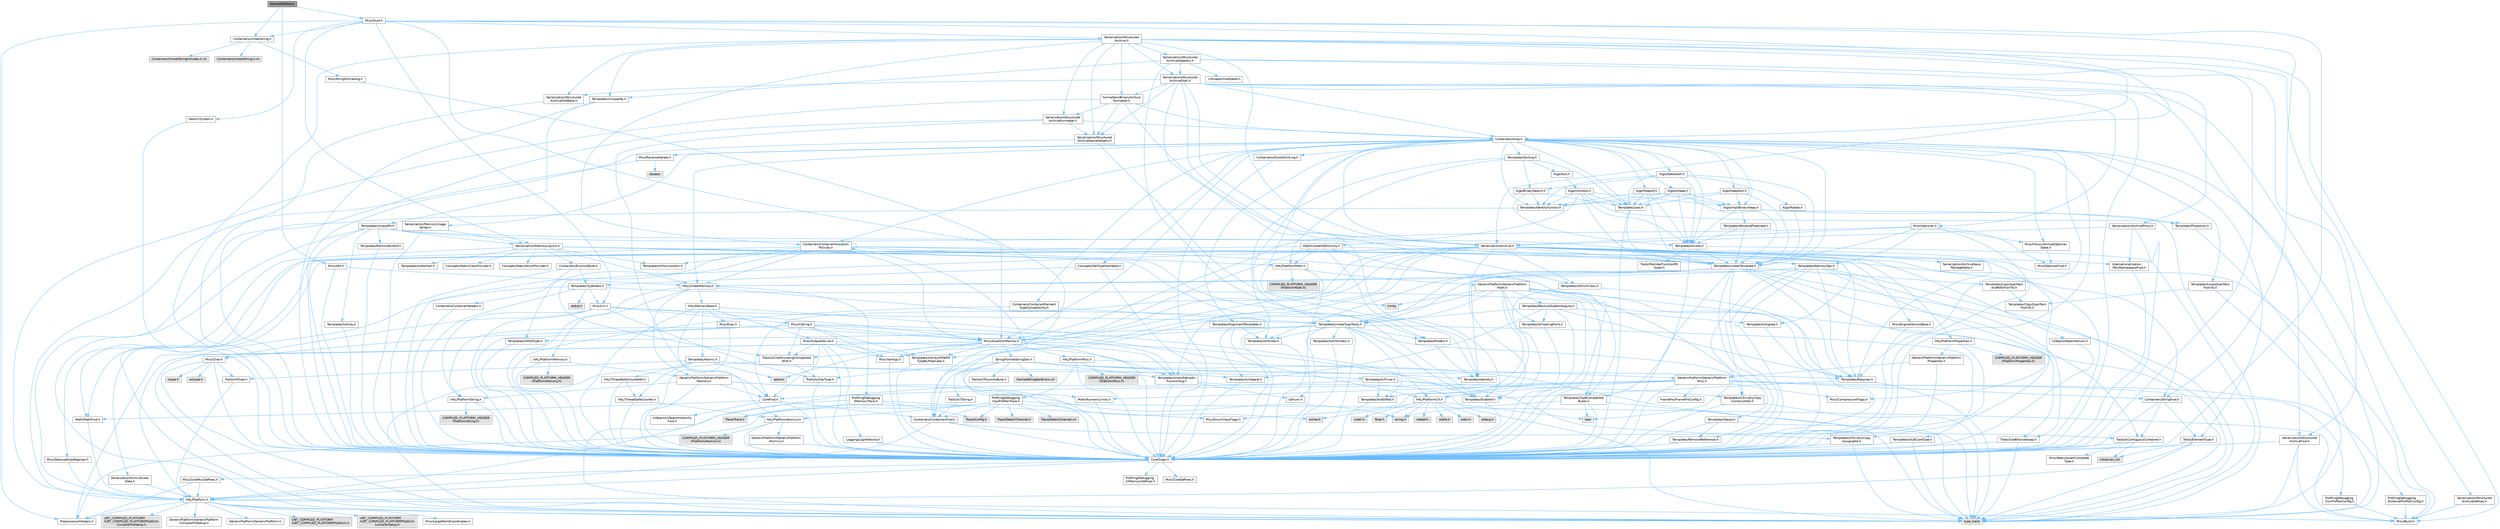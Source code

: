 digraph "NamedAESKey.h"
{
 // INTERACTIVE_SVG=YES
 // LATEX_PDF_SIZE
  bgcolor="transparent";
  edge [fontname=Helvetica,fontsize=10,labelfontname=Helvetica,labelfontsize=10];
  node [fontname=Helvetica,fontsize=10,shape=box,height=0.2,width=0.4];
  Node1 [id="Node000001",label="NamedAESKey.h",height=0.2,width=0.4,color="gray40", fillcolor="grey60", style="filled", fontcolor="black",tooltip=" "];
  Node1 -> Node2 [id="edge1_Node000001_Node000002",color="steelblue1",style="solid",tooltip=" "];
  Node2 [id="Node000002",label="Containers/UnrealString.h",height=0.2,width=0.4,color="grey40", fillcolor="white", style="filled",URL="$d5/dba/UnrealString_8h.html",tooltip=" "];
  Node2 -> Node3 [id="edge2_Node000002_Node000003",color="steelblue1",style="solid",tooltip=" "];
  Node3 [id="Node000003",label="Containers/UnrealStringIncludes.h.inl",height=0.2,width=0.4,color="grey60", fillcolor="#E0E0E0", style="filled",tooltip=" "];
  Node2 -> Node4 [id="edge3_Node000002_Node000004",color="steelblue1",style="solid",tooltip=" "];
  Node4 [id="Node000004",label="Containers/UnrealString.h.inl",height=0.2,width=0.4,color="grey60", fillcolor="#E0E0E0", style="filled",tooltip=" "];
  Node2 -> Node5 [id="edge4_Node000002_Node000005",color="steelblue1",style="solid",tooltip=" "];
  Node5 [id="Node000005",label="Misc/StringFormatArg.h",height=0.2,width=0.4,color="grey40", fillcolor="white", style="filled",URL="$d2/d16/StringFormatArg_8h.html",tooltip=" "];
  Node5 -> Node6 [id="edge5_Node000005_Node000006",color="steelblue1",style="solid",tooltip=" "];
  Node6 [id="Node000006",label="Containers/ContainersFwd.h",height=0.2,width=0.4,color="grey40", fillcolor="white", style="filled",URL="$d4/d0a/ContainersFwd_8h.html",tooltip=" "];
  Node6 -> Node7 [id="edge6_Node000006_Node000007",color="steelblue1",style="solid",tooltip=" "];
  Node7 [id="Node000007",label="HAL/Platform.h",height=0.2,width=0.4,color="grey40", fillcolor="white", style="filled",URL="$d9/dd0/Platform_8h.html",tooltip=" "];
  Node7 -> Node8 [id="edge7_Node000007_Node000008",color="steelblue1",style="solid",tooltip=" "];
  Node8 [id="Node000008",label="Misc/Build.h",height=0.2,width=0.4,color="grey40", fillcolor="white", style="filled",URL="$d3/dbb/Build_8h.html",tooltip=" "];
  Node7 -> Node9 [id="edge8_Node000007_Node000009",color="steelblue1",style="solid",tooltip=" "];
  Node9 [id="Node000009",label="Misc/LargeWorldCoordinates.h",height=0.2,width=0.4,color="grey40", fillcolor="white", style="filled",URL="$d2/dcb/LargeWorldCoordinates_8h.html",tooltip=" "];
  Node7 -> Node10 [id="edge9_Node000007_Node000010",color="steelblue1",style="solid",tooltip=" "];
  Node10 [id="Node000010",label="type_traits",height=0.2,width=0.4,color="grey60", fillcolor="#E0E0E0", style="filled",tooltip=" "];
  Node7 -> Node11 [id="edge10_Node000007_Node000011",color="steelblue1",style="solid",tooltip=" "];
  Node11 [id="Node000011",label="PreprocessorHelpers.h",height=0.2,width=0.4,color="grey40", fillcolor="white", style="filled",URL="$db/ddb/PreprocessorHelpers_8h.html",tooltip=" "];
  Node7 -> Node12 [id="edge11_Node000007_Node000012",color="steelblue1",style="solid",tooltip=" "];
  Node12 [id="Node000012",label="UBT_COMPILED_PLATFORM\l/UBT_COMPILED_PLATFORMPlatform\lCompilerPreSetup.h",height=0.2,width=0.4,color="grey60", fillcolor="#E0E0E0", style="filled",tooltip=" "];
  Node7 -> Node13 [id="edge12_Node000007_Node000013",color="steelblue1",style="solid",tooltip=" "];
  Node13 [id="Node000013",label="GenericPlatform/GenericPlatform\lCompilerPreSetup.h",height=0.2,width=0.4,color="grey40", fillcolor="white", style="filled",URL="$d9/dc8/GenericPlatformCompilerPreSetup_8h.html",tooltip=" "];
  Node7 -> Node14 [id="edge13_Node000007_Node000014",color="steelblue1",style="solid",tooltip=" "];
  Node14 [id="Node000014",label="GenericPlatform/GenericPlatform.h",height=0.2,width=0.4,color="grey40", fillcolor="white", style="filled",URL="$d6/d84/GenericPlatform_8h.html",tooltip=" "];
  Node7 -> Node15 [id="edge14_Node000007_Node000015",color="steelblue1",style="solid",tooltip=" "];
  Node15 [id="Node000015",label="UBT_COMPILED_PLATFORM\l/UBT_COMPILED_PLATFORMPlatform.h",height=0.2,width=0.4,color="grey60", fillcolor="#E0E0E0", style="filled",tooltip=" "];
  Node7 -> Node16 [id="edge15_Node000007_Node000016",color="steelblue1",style="solid",tooltip=" "];
  Node16 [id="Node000016",label="UBT_COMPILED_PLATFORM\l/UBT_COMPILED_PLATFORMPlatform\lCompilerSetup.h",height=0.2,width=0.4,color="grey60", fillcolor="#E0E0E0", style="filled",tooltip=" "];
  Node6 -> Node17 [id="edge16_Node000006_Node000017",color="steelblue1",style="solid",tooltip=" "];
  Node17 [id="Node000017",label="CoreTypes.h",height=0.2,width=0.4,color="grey40", fillcolor="white", style="filled",URL="$dc/dec/CoreTypes_8h.html",tooltip=" "];
  Node17 -> Node7 [id="edge17_Node000017_Node000007",color="steelblue1",style="solid",tooltip=" "];
  Node17 -> Node18 [id="edge18_Node000017_Node000018",color="steelblue1",style="solid",tooltip=" "];
  Node18 [id="Node000018",label="ProfilingDebugging\l/UMemoryDefines.h",height=0.2,width=0.4,color="grey40", fillcolor="white", style="filled",URL="$d2/da2/UMemoryDefines_8h.html",tooltip=" "];
  Node17 -> Node19 [id="edge19_Node000017_Node000019",color="steelblue1",style="solid",tooltip=" "];
  Node19 [id="Node000019",label="Misc/CoreMiscDefines.h",height=0.2,width=0.4,color="grey40", fillcolor="white", style="filled",URL="$da/d38/CoreMiscDefines_8h.html",tooltip=" "];
  Node19 -> Node7 [id="edge20_Node000019_Node000007",color="steelblue1",style="solid",tooltip=" "];
  Node19 -> Node11 [id="edge21_Node000019_Node000011",color="steelblue1",style="solid",tooltip=" "];
  Node17 -> Node20 [id="edge22_Node000017_Node000020",color="steelblue1",style="solid",tooltip=" "];
  Node20 [id="Node000020",label="Misc/CoreDefines.h",height=0.2,width=0.4,color="grey40", fillcolor="white", style="filled",URL="$d3/dd2/CoreDefines_8h.html",tooltip=" "];
  Node6 -> Node21 [id="edge23_Node000006_Node000021",color="steelblue1",style="solid",tooltip=" "];
  Node21 [id="Node000021",label="Traits/IsContiguousContainer.h",height=0.2,width=0.4,color="grey40", fillcolor="white", style="filled",URL="$d5/d3c/IsContiguousContainer_8h.html",tooltip=" "];
  Node21 -> Node17 [id="edge24_Node000021_Node000017",color="steelblue1",style="solid",tooltip=" "];
  Node21 -> Node22 [id="edge25_Node000021_Node000022",color="steelblue1",style="solid",tooltip=" "];
  Node22 [id="Node000022",label="Misc/StaticAssertComplete\lType.h",height=0.2,width=0.4,color="grey40", fillcolor="white", style="filled",URL="$d5/d4e/StaticAssertCompleteType_8h.html",tooltip=" "];
  Node21 -> Node23 [id="edge26_Node000021_Node000023",color="steelblue1",style="solid",tooltip=" "];
  Node23 [id="Node000023",label="initializer_list",height=0.2,width=0.4,color="grey60", fillcolor="#E0E0E0", style="filled",tooltip=" "];
  Node1 -> Node24 [id="edge27_Node000001_Node000024",color="steelblue1",style="solid",tooltip=" "];
  Node24 [id="Node000024",label="Misc/AES.h",height=0.2,width=0.4,color="grey40", fillcolor="white", style="filled",URL="$d9/d83/AES_8h.html",tooltip=" "];
  Node24 -> Node17 [id="edge28_Node000024_Node000017",color="steelblue1",style="solid",tooltip=" "];
  Node24 -> Node25 [id="edge29_Node000024_Node000025",color="steelblue1",style="solid",tooltip=" "];
  Node25 [id="Node000025",label="HAL/UnrealMemory.h",height=0.2,width=0.4,color="grey40", fillcolor="white", style="filled",URL="$d9/d96/UnrealMemory_8h.html",tooltip=" "];
  Node25 -> Node17 [id="edge30_Node000025_Node000017",color="steelblue1",style="solid",tooltip=" "];
  Node25 -> Node26 [id="edge31_Node000025_Node000026",color="steelblue1",style="solid",tooltip=" "];
  Node26 [id="Node000026",label="GenericPlatform/GenericPlatform\lMemory.h",height=0.2,width=0.4,color="grey40", fillcolor="white", style="filled",URL="$dd/d22/GenericPlatformMemory_8h.html",tooltip=" "];
  Node26 -> Node27 [id="edge32_Node000026_Node000027",color="steelblue1",style="solid",tooltip=" "];
  Node27 [id="Node000027",label="CoreFwd.h",height=0.2,width=0.4,color="grey40", fillcolor="white", style="filled",URL="$d1/d1e/CoreFwd_8h.html",tooltip=" "];
  Node27 -> Node17 [id="edge33_Node000027_Node000017",color="steelblue1",style="solid",tooltip=" "];
  Node27 -> Node6 [id="edge34_Node000027_Node000006",color="steelblue1",style="solid",tooltip=" "];
  Node27 -> Node28 [id="edge35_Node000027_Node000028",color="steelblue1",style="solid",tooltip=" "];
  Node28 [id="Node000028",label="Math/MathFwd.h",height=0.2,width=0.4,color="grey40", fillcolor="white", style="filled",URL="$d2/d10/MathFwd_8h.html",tooltip=" "];
  Node28 -> Node7 [id="edge36_Node000028_Node000007",color="steelblue1",style="solid",tooltip=" "];
  Node27 -> Node29 [id="edge37_Node000027_Node000029",color="steelblue1",style="solid",tooltip=" "];
  Node29 [id="Node000029",label="UObject/UObjectHierarchy\lFwd.h",height=0.2,width=0.4,color="grey40", fillcolor="white", style="filled",URL="$d3/d13/UObjectHierarchyFwd_8h.html",tooltip=" "];
  Node26 -> Node17 [id="edge38_Node000026_Node000017",color="steelblue1",style="solid",tooltip=" "];
  Node26 -> Node30 [id="edge39_Node000026_Node000030",color="steelblue1",style="solid",tooltip=" "];
  Node30 [id="Node000030",label="HAL/PlatformString.h",height=0.2,width=0.4,color="grey40", fillcolor="white", style="filled",URL="$db/db5/PlatformString_8h.html",tooltip=" "];
  Node30 -> Node17 [id="edge40_Node000030_Node000017",color="steelblue1",style="solid",tooltip=" "];
  Node30 -> Node31 [id="edge41_Node000030_Node000031",color="steelblue1",style="solid",tooltip=" "];
  Node31 [id="Node000031",label="COMPILED_PLATFORM_HEADER\l(PlatformString.h)",height=0.2,width=0.4,color="grey60", fillcolor="#E0E0E0", style="filled",tooltip=" "];
  Node26 -> Node32 [id="edge42_Node000026_Node000032",color="steelblue1",style="solid",tooltip=" "];
  Node32 [id="Node000032",label="string.h",height=0.2,width=0.4,color="grey60", fillcolor="#E0E0E0", style="filled",tooltip=" "];
  Node26 -> Node33 [id="edge43_Node000026_Node000033",color="steelblue1",style="solid",tooltip=" "];
  Node33 [id="Node000033",label="wchar.h",height=0.2,width=0.4,color="grey60", fillcolor="#E0E0E0", style="filled",tooltip=" "];
  Node25 -> Node34 [id="edge44_Node000025_Node000034",color="steelblue1",style="solid",tooltip=" "];
  Node34 [id="Node000034",label="HAL/MemoryBase.h",height=0.2,width=0.4,color="grey40", fillcolor="white", style="filled",URL="$d6/d9f/MemoryBase_8h.html",tooltip=" "];
  Node34 -> Node17 [id="edge45_Node000034_Node000017",color="steelblue1",style="solid",tooltip=" "];
  Node34 -> Node35 [id="edge46_Node000034_Node000035",color="steelblue1",style="solid",tooltip=" "];
  Node35 [id="Node000035",label="HAL/PlatformAtomics.h",height=0.2,width=0.4,color="grey40", fillcolor="white", style="filled",URL="$d3/d36/PlatformAtomics_8h.html",tooltip=" "];
  Node35 -> Node17 [id="edge47_Node000035_Node000017",color="steelblue1",style="solid",tooltip=" "];
  Node35 -> Node36 [id="edge48_Node000035_Node000036",color="steelblue1",style="solid",tooltip=" "];
  Node36 [id="Node000036",label="GenericPlatform/GenericPlatform\lAtomics.h",height=0.2,width=0.4,color="grey40", fillcolor="white", style="filled",URL="$da/d72/GenericPlatformAtomics_8h.html",tooltip=" "];
  Node36 -> Node17 [id="edge49_Node000036_Node000017",color="steelblue1",style="solid",tooltip=" "];
  Node35 -> Node37 [id="edge50_Node000035_Node000037",color="steelblue1",style="solid",tooltip=" "];
  Node37 [id="Node000037",label="COMPILED_PLATFORM_HEADER\l(PlatformAtomics.h)",height=0.2,width=0.4,color="grey60", fillcolor="#E0E0E0", style="filled",tooltip=" "];
  Node34 -> Node38 [id="edge51_Node000034_Node000038",color="steelblue1",style="solid",tooltip=" "];
  Node38 [id="Node000038",label="HAL/PlatformCrt.h",height=0.2,width=0.4,color="grey40", fillcolor="white", style="filled",URL="$d8/d75/PlatformCrt_8h.html",tooltip=" "];
  Node38 -> Node39 [id="edge52_Node000038_Node000039",color="steelblue1",style="solid",tooltip=" "];
  Node39 [id="Node000039",label="new",height=0.2,width=0.4,color="grey60", fillcolor="#E0E0E0", style="filled",tooltip=" "];
  Node38 -> Node33 [id="edge53_Node000038_Node000033",color="steelblue1",style="solid",tooltip=" "];
  Node38 -> Node40 [id="edge54_Node000038_Node000040",color="steelblue1",style="solid",tooltip=" "];
  Node40 [id="Node000040",label="stddef.h",height=0.2,width=0.4,color="grey60", fillcolor="#E0E0E0", style="filled",tooltip=" "];
  Node38 -> Node41 [id="edge55_Node000038_Node000041",color="steelblue1",style="solid",tooltip=" "];
  Node41 [id="Node000041",label="stdlib.h",height=0.2,width=0.4,color="grey60", fillcolor="#E0E0E0", style="filled",tooltip=" "];
  Node38 -> Node42 [id="edge56_Node000038_Node000042",color="steelblue1",style="solid",tooltip=" "];
  Node42 [id="Node000042",label="stdio.h",height=0.2,width=0.4,color="grey60", fillcolor="#E0E0E0", style="filled",tooltip=" "];
  Node38 -> Node43 [id="edge57_Node000038_Node000043",color="steelblue1",style="solid",tooltip=" "];
  Node43 [id="Node000043",label="stdarg.h",height=0.2,width=0.4,color="grey60", fillcolor="#E0E0E0", style="filled",tooltip=" "];
  Node38 -> Node44 [id="edge58_Node000038_Node000044",color="steelblue1",style="solid",tooltip=" "];
  Node44 [id="Node000044",label="math.h",height=0.2,width=0.4,color="grey60", fillcolor="#E0E0E0", style="filled",tooltip=" "];
  Node38 -> Node45 [id="edge59_Node000038_Node000045",color="steelblue1",style="solid",tooltip=" "];
  Node45 [id="Node000045",label="float.h",height=0.2,width=0.4,color="grey60", fillcolor="#E0E0E0", style="filled",tooltip=" "];
  Node38 -> Node32 [id="edge60_Node000038_Node000032",color="steelblue1",style="solid",tooltip=" "];
  Node34 -> Node46 [id="edge61_Node000034_Node000046",color="steelblue1",style="solid",tooltip=" "];
  Node46 [id="Node000046",label="Misc/Exec.h",height=0.2,width=0.4,color="grey40", fillcolor="white", style="filled",URL="$de/ddb/Exec_8h.html",tooltip=" "];
  Node46 -> Node17 [id="edge62_Node000046_Node000017",color="steelblue1",style="solid",tooltip=" "];
  Node46 -> Node47 [id="edge63_Node000046_Node000047",color="steelblue1",style="solid",tooltip=" "];
  Node47 [id="Node000047",label="Misc/AssertionMacros.h",height=0.2,width=0.4,color="grey40", fillcolor="white", style="filled",URL="$d0/dfa/AssertionMacros_8h.html",tooltip=" "];
  Node47 -> Node17 [id="edge64_Node000047_Node000017",color="steelblue1",style="solid",tooltip=" "];
  Node47 -> Node7 [id="edge65_Node000047_Node000007",color="steelblue1",style="solid",tooltip=" "];
  Node47 -> Node48 [id="edge66_Node000047_Node000048",color="steelblue1",style="solid",tooltip=" "];
  Node48 [id="Node000048",label="HAL/PlatformMisc.h",height=0.2,width=0.4,color="grey40", fillcolor="white", style="filled",URL="$d0/df5/PlatformMisc_8h.html",tooltip=" "];
  Node48 -> Node17 [id="edge67_Node000048_Node000017",color="steelblue1",style="solid",tooltip=" "];
  Node48 -> Node49 [id="edge68_Node000048_Node000049",color="steelblue1",style="solid",tooltip=" "];
  Node49 [id="Node000049",label="GenericPlatform/GenericPlatform\lMisc.h",height=0.2,width=0.4,color="grey40", fillcolor="white", style="filled",URL="$db/d9a/GenericPlatformMisc_8h.html",tooltip=" "];
  Node49 -> Node50 [id="edge69_Node000049_Node000050",color="steelblue1",style="solid",tooltip=" "];
  Node50 [id="Node000050",label="Containers/StringFwd.h",height=0.2,width=0.4,color="grey40", fillcolor="white", style="filled",URL="$df/d37/StringFwd_8h.html",tooltip=" "];
  Node50 -> Node17 [id="edge70_Node000050_Node000017",color="steelblue1",style="solid",tooltip=" "];
  Node50 -> Node51 [id="edge71_Node000050_Node000051",color="steelblue1",style="solid",tooltip=" "];
  Node51 [id="Node000051",label="Traits/ElementType.h",height=0.2,width=0.4,color="grey40", fillcolor="white", style="filled",URL="$d5/d4f/ElementType_8h.html",tooltip=" "];
  Node51 -> Node7 [id="edge72_Node000051_Node000007",color="steelblue1",style="solid",tooltip=" "];
  Node51 -> Node23 [id="edge73_Node000051_Node000023",color="steelblue1",style="solid",tooltip=" "];
  Node51 -> Node10 [id="edge74_Node000051_Node000010",color="steelblue1",style="solid",tooltip=" "];
  Node50 -> Node21 [id="edge75_Node000050_Node000021",color="steelblue1",style="solid",tooltip=" "];
  Node49 -> Node27 [id="edge76_Node000049_Node000027",color="steelblue1",style="solid",tooltip=" "];
  Node49 -> Node17 [id="edge77_Node000049_Node000017",color="steelblue1",style="solid",tooltip=" "];
  Node49 -> Node52 [id="edge78_Node000049_Node000052",color="steelblue1",style="solid",tooltip=" "];
  Node52 [id="Node000052",label="FramePro/FrameProConfig.h",height=0.2,width=0.4,color="grey40", fillcolor="white", style="filled",URL="$d7/d90/FrameProConfig_8h.html",tooltip=" "];
  Node49 -> Node38 [id="edge79_Node000049_Node000038",color="steelblue1",style="solid",tooltip=" "];
  Node49 -> Node53 [id="edge80_Node000049_Node000053",color="steelblue1",style="solid",tooltip=" "];
  Node53 [id="Node000053",label="Math/NumericLimits.h",height=0.2,width=0.4,color="grey40", fillcolor="white", style="filled",URL="$df/d1b/NumericLimits_8h.html",tooltip=" "];
  Node53 -> Node17 [id="edge81_Node000053_Node000017",color="steelblue1",style="solid",tooltip=" "];
  Node49 -> Node54 [id="edge82_Node000049_Node000054",color="steelblue1",style="solid",tooltip=" "];
  Node54 [id="Node000054",label="Misc/CompressionFlags.h",height=0.2,width=0.4,color="grey40", fillcolor="white", style="filled",URL="$d9/d76/CompressionFlags_8h.html",tooltip=" "];
  Node49 -> Node55 [id="edge83_Node000049_Node000055",color="steelblue1",style="solid",tooltip=" "];
  Node55 [id="Node000055",label="Misc/EnumClassFlags.h",height=0.2,width=0.4,color="grey40", fillcolor="white", style="filled",URL="$d8/de7/EnumClassFlags_8h.html",tooltip=" "];
  Node49 -> Node56 [id="edge84_Node000049_Node000056",color="steelblue1",style="solid",tooltip=" "];
  Node56 [id="Node000056",label="ProfilingDebugging\l/CsvProfilerConfig.h",height=0.2,width=0.4,color="grey40", fillcolor="white", style="filled",URL="$d3/d88/CsvProfilerConfig_8h.html",tooltip=" "];
  Node56 -> Node8 [id="edge85_Node000056_Node000008",color="steelblue1",style="solid",tooltip=" "];
  Node49 -> Node57 [id="edge86_Node000049_Node000057",color="steelblue1",style="solid",tooltip=" "];
  Node57 [id="Node000057",label="ProfilingDebugging\l/ExternalProfilerConfig.h",height=0.2,width=0.4,color="grey40", fillcolor="white", style="filled",URL="$d3/dbb/ExternalProfilerConfig_8h.html",tooltip=" "];
  Node57 -> Node8 [id="edge87_Node000057_Node000008",color="steelblue1",style="solid",tooltip=" "];
  Node48 -> Node58 [id="edge88_Node000048_Node000058",color="steelblue1",style="solid",tooltip=" "];
  Node58 [id="Node000058",label="COMPILED_PLATFORM_HEADER\l(PlatformMisc.h)",height=0.2,width=0.4,color="grey60", fillcolor="#E0E0E0", style="filled",tooltip=" "];
  Node48 -> Node59 [id="edge89_Node000048_Node000059",color="steelblue1",style="solid",tooltip=" "];
  Node59 [id="Node000059",label="ProfilingDebugging\l/CpuProfilerTrace.h",height=0.2,width=0.4,color="grey40", fillcolor="white", style="filled",URL="$da/dcb/CpuProfilerTrace_8h.html",tooltip=" "];
  Node59 -> Node17 [id="edge90_Node000059_Node000017",color="steelblue1",style="solid",tooltip=" "];
  Node59 -> Node6 [id="edge91_Node000059_Node000006",color="steelblue1",style="solid",tooltip=" "];
  Node59 -> Node35 [id="edge92_Node000059_Node000035",color="steelblue1",style="solid",tooltip=" "];
  Node59 -> Node11 [id="edge93_Node000059_Node000011",color="steelblue1",style="solid",tooltip=" "];
  Node59 -> Node8 [id="edge94_Node000059_Node000008",color="steelblue1",style="solid",tooltip=" "];
  Node59 -> Node60 [id="edge95_Node000059_Node000060",color="steelblue1",style="solid",tooltip=" "];
  Node60 [id="Node000060",label="Trace/Config.h",height=0.2,width=0.4,color="grey60", fillcolor="#E0E0E0", style="filled",tooltip=" "];
  Node59 -> Node61 [id="edge96_Node000059_Node000061",color="steelblue1",style="solid",tooltip=" "];
  Node61 [id="Node000061",label="Trace/Detail/Channel.h",height=0.2,width=0.4,color="grey60", fillcolor="#E0E0E0", style="filled",tooltip=" "];
  Node59 -> Node62 [id="edge97_Node000059_Node000062",color="steelblue1",style="solid",tooltip=" "];
  Node62 [id="Node000062",label="Trace/Detail/Channel.inl",height=0.2,width=0.4,color="grey60", fillcolor="#E0E0E0", style="filled",tooltip=" "];
  Node59 -> Node63 [id="edge98_Node000059_Node000063",color="steelblue1",style="solid",tooltip=" "];
  Node63 [id="Node000063",label="Trace/Trace.h",height=0.2,width=0.4,color="grey60", fillcolor="#E0E0E0", style="filled",tooltip=" "];
  Node47 -> Node11 [id="edge99_Node000047_Node000011",color="steelblue1",style="solid",tooltip=" "];
  Node47 -> Node64 [id="edge100_Node000047_Node000064",color="steelblue1",style="solid",tooltip=" "];
  Node64 [id="Node000064",label="Templates/EnableIf.h",height=0.2,width=0.4,color="grey40", fillcolor="white", style="filled",URL="$d7/d60/EnableIf_8h.html",tooltip=" "];
  Node64 -> Node17 [id="edge101_Node000064_Node000017",color="steelblue1",style="solid",tooltip=" "];
  Node47 -> Node65 [id="edge102_Node000047_Node000065",color="steelblue1",style="solid",tooltip=" "];
  Node65 [id="Node000065",label="Templates/IsArrayOrRefOf\lTypeByPredicate.h",height=0.2,width=0.4,color="grey40", fillcolor="white", style="filled",URL="$d6/da1/IsArrayOrRefOfTypeByPredicate_8h.html",tooltip=" "];
  Node65 -> Node17 [id="edge103_Node000065_Node000017",color="steelblue1",style="solid",tooltip=" "];
  Node47 -> Node66 [id="edge104_Node000047_Node000066",color="steelblue1",style="solid",tooltip=" "];
  Node66 [id="Node000066",label="Templates/IsValidVariadic\lFunctionArg.h",height=0.2,width=0.4,color="grey40", fillcolor="white", style="filled",URL="$d0/dc8/IsValidVariadicFunctionArg_8h.html",tooltip=" "];
  Node66 -> Node17 [id="edge105_Node000066_Node000017",color="steelblue1",style="solid",tooltip=" "];
  Node66 -> Node67 [id="edge106_Node000066_Node000067",color="steelblue1",style="solid",tooltip=" "];
  Node67 [id="Node000067",label="IsEnum.h",height=0.2,width=0.4,color="grey40", fillcolor="white", style="filled",URL="$d4/de5/IsEnum_8h.html",tooltip=" "];
  Node66 -> Node10 [id="edge107_Node000066_Node000010",color="steelblue1",style="solid",tooltip=" "];
  Node47 -> Node68 [id="edge108_Node000047_Node000068",color="steelblue1",style="solid",tooltip=" "];
  Node68 [id="Node000068",label="Traits/IsCharEncodingCompatible\lWith.h",height=0.2,width=0.4,color="grey40", fillcolor="white", style="filled",URL="$df/dd1/IsCharEncodingCompatibleWith_8h.html",tooltip=" "];
  Node68 -> Node10 [id="edge109_Node000068_Node000010",color="steelblue1",style="solid",tooltip=" "];
  Node68 -> Node69 [id="edge110_Node000068_Node000069",color="steelblue1",style="solid",tooltip=" "];
  Node69 [id="Node000069",label="Traits/IsCharType.h",height=0.2,width=0.4,color="grey40", fillcolor="white", style="filled",URL="$db/d51/IsCharType_8h.html",tooltip=" "];
  Node69 -> Node17 [id="edge111_Node000069_Node000017",color="steelblue1",style="solid",tooltip=" "];
  Node47 -> Node70 [id="edge112_Node000047_Node000070",color="steelblue1",style="solid",tooltip=" "];
  Node70 [id="Node000070",label="Misc/VarArgs.h",height=0.2,width=0.4,color="grey40", fillcolor="white", style="filled",URL="$d5/d6f/VarArgs_8h.html",tooltip=" "];
  Node70 -> Node17 [id="edge113_Node000070_Node000017",color="steelblue1",style="solid",tooltip=" "];
  Node47 -> Node71 [id="edge114_Node000047_Node000071",color="steelblue1",style="solid",tooltip=" "];
  Node71 [id="Node000071",label="String/FormatStringSan.h",height=0.2,width=0.4,color="grey40", fillcolor="white", style="filled",URL="$d3/d8b/FormatStringSan_8h.html",tooltip=" "];
  Node71 -> Node10 [id="edge115_Node000071_Node000010",color="steelblue1",style="solid",tooltip=" "];
  Node71 -> Node17 [id="edge116_Node000071_Node000017",color="steelblue1",style="solid",tooltip=" "];
  Node71 -> Node72 [id="edge117_Node000071_Node000072",color="steelblue1",style="solid",tooltip=" "];
  Node72 [id="Node000072",label="Templates/Requires.h",height=0.2,width=0.4,color="grey40", fillcolor="white", style="filled",URL="$dc/d96/Requires_8h.html",tooltip=" "];
  Node72 -> Node64 [id="edge118_Node000072_Node000064",color="steelblue1",style="solid",tooltip=" "];
  Node72 -> Node10 [id="edge119_Node000072_Node000010",color="steelblue1",style="solid",tooltip=" "];
  Node71 -> Node73 [id="edge120_Node000071_Node000073",color="steelblue1",style="solid",tooltip=" "];
  Node73 [id="Node000073",label="Templates/Identity.h",height=0.2,width=0.4,color="grey40", fillcolor="white", style="filled",URL="$d0/dd5/Identity_8h.html",tooltip=" "];
  Node71 -> Node66 [id="edge121_Node000071_Node000066",color="steelblue1",style="solid",tooltip=" "];
  Node71 -> Node69 [id="edge122_Node000071_Node000069",color="steelblue1",style="solid",tooltip=" "];
  Node71 -> Node74 [id="edge123_Node000071_Node000074",color="steelblue1",style="solid",tooltip=" "];
  Node74 [id="Node000074",label="Traits/IsTEnumAsByte.h",height=0.2,width=0.4,color="grey40", fillcolor="white", style="filled",URL="$d1/de6/IsTEnumAsByte_8h.html",tooltip=" "];
  Node71 -> Node75 [id="edge124_Node000071_Node000075",color="steelblue1",style="solid",tooltip=" "];
  Node75 [id="Node000075",label="Traits/IsTString.h",height=0.2,width=0.4,color="grey40", fillcolor="white", style="filled",URL="$d0/df8/IsTString_8h.html",tooltip=" "];
  Node75 -> Node6 [id="edge125_Node000075_Node000006",color="steelblue1",style="solid",tooltip=" "];
  Node71 -> Node6 [id="edge126_Node000071_Node000006",color="steelblue1",style="solid",tooltip=" "];
  Node71 -> Node76 [id="edge127_Node000071_Node000076",color="steelblue1",style="solid",tooltip=" "];
  Node76 [id="Node000076",label="FormatStringSanErrors.inl",height=0.2,width=0.4,color="grey60", fillcolor="#E0E0E0", style="filled",tooltip=" "];
  Node47 -> Node77 [id="edge128_Node000047_Node000077",color="steelblue1",style="solid",tooltip=" "];
  Node77 [id="Node000077",label="atomic",height=0.2,width=0.4,color="grey60", fillcolor="#E0E0E0", style="filled",tooltip=" "];
  Node34 -> Node78 [id="edge129_Node000034_Node000078",color="steelblue1",style="solid",tooltip=" "];
  Node78 [id="Node000078",label="Misc/OutputDevice.h",height=0.2,width=0.4,color="grey40", fillcolor="white", style="filled",URL="$d7/d32/OutputDevice_8h.html",tooltip=" "];
  Node78 -> Node27 [id="edge130_Node000078_Node000027",color="steelblue1",style="solid",tooltip=" "];
  Node78 -> Node17 [id="edge131_Node000078_Node000017",color="steelblue1",style="solid",tooltip=" "];
  Node78 -> Node79 [id="edge132_Node000078_Node000079",color="steelblue1",style="solid",tooltip=" "];
  Node79 [id="Node000079",label="Logging/LogVerbosity.h",height=0.2,width=0.4,color="grey40", fillcolor="white", style="filled",URL="$d2/d8f/LogVerbosity_8h.html",tooltip=" "];
  Node79 -> Node17 [id="edge133_Node000079_Node000017",color="steelblue1",style="solid",tooltip=" "];
  Node78 -> Node70 [id="edge134_Node000078_Node000070",color="steelblue1",style="solid",tooltip=" "];
  Node78 -> Node65 [id="edge135_Node000078_Node000065",color="steelblue1",style="solid",tooltip=" "];
  Node78 -> Node66 [id="edge136_Node000078_Node000066",color="steelblue1",style="solid",tooltip=" "];
  Node78 -> Node68 [id="edge137_Node000078_Node000068",color="steelblue1",style="solid",tooltip=" "];
  Node34 -> Node80 [id="edge138_Node000034_Node000080",color="steelblue1",style="solid",tooltip=" "];
  Node80 [id="Node000080",label="Templates/Atomic.h",height=0.2,width=0.4,color="grey40", fillcolor="white", style="filled",URL="$d3/d91/Atomic_8h.html",tooltip=" "];
  Node80 -> Node81 [id="edge139_Node000080_Node000081",color="steelblue1",style="solid",tooltip=" "];
  Node81 [id="Node000081",label="HAL/ThreadSafeCounter.h",height=0.2,width=0.4,color="grey40", fillcolor="white", style="filled",URL="$dc/dc9/ThreadSafeCounter_8h.html",tooltip=" "];
  Node81 -> Node17 [id="edge140_Node000081_Node000017",color="steelblue1",style="solid",tooltip=" "];
  Node81 -> Node35 [id="edge141_Node000081_Node000035",color="steelblue1",style="solid",tooltip=" "];
  Node80 -> Node82 [id="edge142_Node000080_Node000082",color="steelblue1",style="solid",tooltip=" "];
  Node82 [id="Node000082",label="HAL/ThreadSafeCounter64.h",height=0.2,width=0.4,color="grey40", fillcolor="white", style="filled",URL="$d0/d12/ThreadSafeCounter64_8h.html",tooltip=" "];
  Node82 -> Node17 [id="edge143_Node000082_Node000017",color="steelblue1",style="solid",tooltip=" "];
  Node82 -> Node81 [id="edge144_Node000082_Node000081",color="steelblue1",style="solid",tooltip=" "];
  Node80 -> Node83 [id="edge145_Node000080_Node000083",color="steelblue1",style="solid",tooltip=" "];
  Node83 [id="Node000083",label="Templates/IsIntegral.h",height=0.2,width=0.4,color="grey40", fillcolor="white", style="filled",URL="$da/d64/IsIntegral_8h.html",tooltip=" "];
  Node83 -> Node17 [id="edge146_Node000083_Node000017",color="steelblue1",style="solid",tooltip=" "];
  Node80 -> Node84 [id="edge147_Node000080_Node000084",color="steelblue1",style="solid",tooltip=" "];
  Node84 [id="Node000084",label="Templates/IsTrivial.h",height=0.2,width=0.4,color="grey40", fillcolor="white", style="filled",URL="$da/d4c/IsTrivial_8h.html",tooltip=" "];
  Node84 -> Node85 [id="edge148_Node000084_Node000085",color="steelblue1",style="solid",tooltip=" "];
  Node85 [id="Node000085",label="Templates/AndOrNot.h",height=0.2,width=0.4,color="grey40", fillcolor="white", style="filled",URL="$db/d0a/AndOrNot_8h.html",tooltip=" "];
  Node85 -> Node17 [id="edge149_Node000085_Node000017",color="steelblue1",style="solid",tooltip=" "];
  Node84 -> Node86 [id="edge150_Node000084_Node000086",color="steelblue1",style="solid",tooltip=" "];
  Node86 [id="Node000086",label="Templates/IsTriviallyCopy\lConstructible.h",height=0.2,width=0.4,color="grey40", fillcolor="white", style="filled",URL="$d3/d78/IsTriviallyCopyConstructible_8h.html",tooltip=" "];
  Node86 -> Node17 [id="edge151_Node000086_Node000017",color="steelblue1",style="solid",tooltip=" "];
  Node86 -> Node10 [id="edge152_Node000086_Node000010",color="steelblue1",style="solid",tooltip=" "];
  Node84 -> Node87 [id="edge153_Node000084_Node000087",color="steelblue1",style="solid",tooltip=" "];
  Node87 [id="Node000087",label="Templates/IsTriviallyCopy\lAssignable.h",height=0.2,width=0.4,color="grey40", fillcolor="white", style="filled",URL="$d2/df2/IsTriviallyCopyAssignable_8h.html",tooltip=" "];
  Node87 -> Node17 [id="edge154_Node000087_Node000017",color="steelblue1",style="solid",tooltip=" "];
  Node87 -> Node10 [id="edge155_Node000087_Node000010",color="steelblue1",style="solid",tooltip=" "];
  Node84 -> Node10 [id="edge156_Node000084_Node000010",color="steelblue1",style="solid",tooltip=" "];
  Node80 -> Node88 [id="edge157_Node000080_Node000088",color="steelblue1",style="solid",tooltip=" "];
  Node88 [id="Node000088",label="Traits/IntType.h",height=0.2,width=0.4,color="grey40", fillcolor="white", style="filled",URL="$d7/deb/IntType_8h.html",tooltip=" "];
  Node88 -> Node7 [id="edge158_Node000088_Node000007",color="steelblue1",style="solid",tooltip=" "];
  Node80 -> Node77 [id="edge159_Node000080_Node000077",color="steelblue1",style="solid",tooltip=" "];
  Node25 -> Node89 [id="edge160_Node000025_Node000089",color="steelblue1",style="solid",tooltip=" "];
  Node89 [id="Node000089",label="HAL/PlatformMemory.h",height=0.2,width=0.4,color="grey40", fillcolor="white", style="filled",URL="$de/d68/PlatformMemory_8h.html",tooltip=" "];
  Node89 -> Node17 [id="edge161_Node000089_Node000017",color="steelblue1",style="solid",tooltip=" "];
  Node89 -> Node26 [id="edge162_Node000089_Node000026",color="steelblue1",style="solid",tooltip=" "];
  Node89 -> Node90 [id="edge163_Node000089_Node000090",color="steelblue1",style="solid",tooltip=" "];
  Node90 [id="Node000090",label="COMPILED_PLATFORM_HEADER\l(PlatformMemory.h)",height=0.2,width=0.4,color="grey60", fillcolor="#E0E0E0", style="filled",tooltip=" "];
  Node25 -> Node91 [id="edge164_Node000025_Node000091",color="steelblue1",style="solid",tooltip=" "];
  Node91 [id="Node000091",label="ProfilingDebugging\l/MemoryTrace.h",height=0.2,width=0.4,color="grey40", fillcolor="white", style="filled",URL="$da/dd7/MemoryTrace_8h.html",tooltip=" "];
  Node91 -> Node7 [id="edge165_Node000091_Node000007",color="steelblue1",style="solid",tooltip=" "];
  Node91 -> Node55 [id="edge166_Node000091_Node000055",color="steelblue1",style="solid",tooltip=" "];
  Node91 -> Node60 [id="edge167_Node000091_Node000060",color="steelblue1",style="solid",tooltip=" "];
  Node91 -> Node63 [id="edge168_Node000091_Node000063",color="steelblue1",style="solid",tooltip=" "];
  Node25 -> Node92 [id="edge169_Node000025_Node000092",color="steelblue1",style="solid",tooltip=" "];
  Node92 [id="Node000092",label="Templates/IsPointer.h",height=0.2,width=0.4,color="grey40", fillcolor="white", style="filled",URL="$d7/d05/IsPointer_8h.html",tooltip=" "];
  Node92 -> Node17 [id="edge170_Node000092_Node000017",color="steelblue1",style="solid",tooltip=" "];
  Node1 -> Node93 [id="edge171_Node000001_Node000093",color="steelblue1",style="solid",tooltip=" "];
  Node93 [id="Node000093",label="Misc/Guid.h",height=0.2,width=0.4,color="grey40", fillcolor="white", style="filled",URL="$d6/d2a/Guid_8h.html",tooltip=" "];
  Node93 -> Node50 [id="edge172_Node000093_Node000050",color="steelblue1",style="solid",tooltip=" "];
  Node93 -> Node2 [id="edge173_Node000093_Node000002",color="steelblue1",style="solid",tooltip=" "];
  Node93 -> Node17 [id="edge174_Node000093_Node000017",color="steelblue1",style="solid",tooltip=" "];
  Node93 -> Node11 [id="edge175_Node000093_Node000011",color="steelblue1",style="solid",tooltip=" "];
  Node93 -> Node94 [id="edge176_Node000093_Node000094",color="steelblue1",style="solid",tooltip=" "];
  Node94 [id="Node000094",label="Hash/CityHash.h",height=0.2,width=0.4,color="grey40", fillcolor="white", style="filled",URL="$d0/d13/CityHash_8h.html",tooltip=" "];
  Node94 -> Node17 [id="edge177_Node000094_Node000017",color="steelblue1",style="solid",tooltip=" "];
  Node93 -> Node47 [id="edge178_Node000093_Node000047",color="steelblue1",style="solid",tooltip=" "];
  Node93 -> Node95 [id="edge179_Node000093_Node000095",color="steelblue1",style="solid",tooltip=" "];
  Node95 [id="Node000095",label="Misc/Crc.h",height=0.2,width=0.4,color="grey40", fillcolor="white", style="filled",URL="$d4/dd2/Crc_8h.html",tooltip=" "];
  Node95 -> Node17 [id="edge180_Node000095_Node000017",color="steelblue1",style="solid",tooltip=" "];
  Node95 -> Node30 [id="edge181_Node000095_Node000030",color="steelblue1",style="solid",tooltip=" "];
  Node95 -> Node47 [id="edge182_Node000095_Node000047",color="steelblue1",style="solid",tooltip=" "];
  Node95 -> Node96 [id="edge183_Node000095_Node000096",color="steelblue1",style="solid",tooltip=" "];
  Node96 [id="Node000096",label="Misc/CString.h",height=0.2,width=0.4,color="grey40", fillcolor="white", style="filled",URL="$d2/d49/CString_8h.html",tooltip=" "];
  Node96 -> Node17 [id="edge184_Node000096_Node000017",color="steelblue1",style="solid",tooltip=" "];
  Node96 -> Node38 [id="edge185_Node000096_Node000038",color="steelblue1",style="solid",tooltip=" "];
  Node96 -> Node30 [id="edge186_Node000096_Node000030",color="steelblue1",style="solid",tooltip=" "];
  Node96 -> Node47 [id="edge187_Node000096_Node000047",color="steelblue1",style="solid",tooltip=" "];
  Node96 -> Node97 [id="edge188_Node000096_Node000097",color="steelblue1",style="solid",tooltip=" "];
  Node97 [id="Node000097",label="Misc/Char.h",height=0.2,width=0.4,color="grey40", fillcolor="white", style="filled",URL="$d0/d58/Char_8h.html",tooltip=" "];
  Node97 -> Node17 [id="edge189_Node000097_Node000017",color="steelblue1",style="solid",tooltip=" "];
  Node97 -> Node88 [id="edge190_Node000097_Node000088",color="steelblue1",style="solid",tooltip=" "];
  Node97 -> Node98 [id="edge191_Node000097_Node000098",color="steelblue1",style="solid",tooltip=" "];
  Node98 [id="Node000098",label="ctype.h",height=0.2,width=0.4,color="grey60", fillcolor="#E0E0E0", style="filled",tooltip=" "];
  Node97 -> Node99 [id="edge192_Node000097_Node000099",color="steelblue1",style="solid",tooltip=" "];
  Node99 [id="Node000099",label="wctype.h",height=0.2,width=0.4,color="grey60", fillcolor="#E0E0E0", style="filled",tooltip=" "];
  Node97 -> Node10 [id="edge193_Node000097_Node000010",color="steelblue1",style="solid",tooltip=" "];
  Node96 -> Node70 [id="edge194_Node000096_Node000070",color="steelblue1",style="solid",tooltip=" "];
  Node96 -> Node65 [id="edge195_Node000096_Node000065",color="steelblue1",style="solid",tooltip=" "];
  Node96 -> Node66 [id="edge196_Node000096_Node000066",color="steelblue1",style="solid",tooltip=" "];
  Node96 -> Node68 [id="edge197_Node000096_Node000068",color="steelblue1",style="solid",tooltip=" "];
  Node95 -> Node97 [id="edge198_Node000095_Node000097",color="steelblue1",style="solid",tooltip=" "];
  Node95 -> Node100 [id="edge199_Node000095_Node000100",color="steelblue1",style="solid",tooltip=" "];
  Node100 [id="Node000100",label="Templates/UnrealTypeTraits.h",height=0.2,width=0.4,color="grey40", fillcolor="white", style="filled",URL="$d2/d2d/UnrealTypeTraits_8h.html",tooltip=" "];
  Node100 -> Node17 [id="edge200_Node000100_Node000017",color="steelblue1",style="solid",tooltip=" "];
  Node100 -> Node92 [id="edge201_Node000100_Node000092",color="steelblue1",style="solid",tooltip=" "];
  Node100 -> Node47 [id="edge202_Node000100_Node000047",color="steelblue1",style="solid",tooltip=" "];
  Node100 -> Node85 [id="edge203_Node000100_Node000085",color="steelblue1",style="solid",tooltip=" "];
  Node100 -> Node64 [id="edge204_Node000100_Node000064",color="steelblue1",style="solid",tooltip=" "];
  Node100 -> Node101 [id="edge205_Node000100_Node000101",color="steelblue1",style="solid",tooltip=" "];
  Node101 [id="Node000101",label="Templates/IsArithmetic.h",height=0.2,width=0.4,color="grey40", fillcolor="white", style="filled",URL="$d2/d5d/IsArithmetic_8h.html",tooltip=" "];
  Node101 -> Node17 [id="edge206_Node000101_Node000017",color="steelblue1",style="solid",tooltip=" "];
  Node100 -> Node67 [id="edge207_Node000100_Node000067",color="steelblue1",style="solid",tooltip=" "];
  Node100 -> Node102 [id="edge208_Node000100_Node000102",color="steelblue1",style="solid",tooltip=" "];
  Node102 [id="Node000102",label="Templates/Models.h",height=0.2,width=0.4,color="grey40", fillcolor="white", style="filled",URL="$d3/d0c/Models_8h.html",tooltip=" "];
  Node102 -> Node73 [id="edge209_Node000102_Node000073",color="steelblue1",style="solid",tooltip=" "];
  Node100 -> Node103 [id="edge210_Node000100_Node000103",color="steelblue1",style="solid",tooltip=" "];
  Node103 [id="Node000103",label="Templates/IsPODType.h",height=0.2,width=0.4,color="grey40", fillcolor="white", style="filled",URL="$d7/db1/IsPODType_8h.html",tooltip=" "];
  Node103 -> Node17 [id="edge211_Node000103_Node000017",color="steelblue1",style="solid",tooltip=" "];
  Node100 -> Node104 [id="edge212_Node000100_Node000104",color="steelblue1",style="solid",tooltip=" "];
  Node104 [id="Node000104",label="Templates/IsUECoreType.h",height=0.2,width=0.4,color="grey40", fillcolor="white", style="filled",URL="$d1/db8/IsUECoreType_8h.html",tooltip=" "];
  Node104 -> Node17 [id="edge213_Node000104_Node000017",color="steelblue1",style="solid",tooltip=" "];
  Node104 -> Node10 [id="edge214_Node000104_Node000010",color="steelblue1",style="solid",tooltip=" "];
  Node100 -> Node86 [id="edge215_Node000100_Node000086",color="steelblue1",style="solid",tooltip=" "];
  Node95 -> Node69 [id="edge216_Node000095_Node000069",color="steelblue1",style="solid",tooltip=" "];
  Node93 -> Node105 [id="edge217_Node000093_Node000105",color="steelblue1",style="solid",tooltip=" "];
  Node105 [id="Node000105",label="Serialization/Archive.h",height=0.2,width=0.4,color="grey40", fillcolor="white", style="filled",URL="$d7/d3b/Archive_8h.html",tooltip=" "];
  Node105 -> Node27 [id="edge218_Node000105_Node000027",color="steelblue1",style="solid",tooltip=" "];
  Node105 -> Node17 [id="edge219_Node000105_Node000017",color="steelblue1",style="solid",tooltip=" "];
  Node105 -> Node106 [id="edge220_Node000105_Node000106",color="steelblue1",style="solid",tooltip=" "];
  Node106 [id="Node000106",label="HAL/PlatformProperties.h",height=0.2,width=0.4,color="grey40", fillcolor="white", style="filled",URL="$d9/db0/PlatformProperties_8h.html",tooltip=" "];
  Node106 -> Node17 [id="edge221_Node000106_Node000017",color="steelblue1",style="solid",tooltip=" "];
  Node106 -> Node107 [id="edge222_Node000106_Node000107",color="steelblue1",style="solid",tooltip=" "];
  Node107 [id="Node000107",label="GenericPlatform/GenericPlatform\lProperties.h",height=0.2,width=0.4,color="grey40", fillcolor="white", style="filled",URL="$d2/dcd/GenericPlatformProperties_8h.html",tooltip=" "];
  Node107 -> Node17 [id="edge223_Node000107_Node000017",color="steelblue1",style="solid",tooltip=" "];
  Node107 -> Node49 [id="edge224_Node000107_Node000049",color="steelblue1",style="solid",tooltip=" "];
  Node106 -> Node108 [id="edge225_Node000106_Node000108",color="steelblue1",style="solid",tooltip=" "];
  Node108 [id="Node000108",label="COMPILED_PLATFORM_HEADER\l(PlatformProperties.h)",height=0.2,width=0.4,color="grey60", fillcolor="#E0E0E0", style="filled",tooltip=" "];
  Node105 -> Node109 [id="edge226_Node000105_Node000109",color="steelblue1",style="solid",tooltip=" "];
  Node109 [id="Node000109",label="Internationalization\l/TextNamespaceFwd.h",height=0.2,width=0.4,color="grey40", fillcolor="white", style="filled",URL="$d8/d97/TextNamespaceFwd_8h.html",tooltip=" "];
  Node109 -> Node17 [id="edge227_Node000109_Node000017",color="steelblue1",style="solid",tooltip=" "];
  Node105 -> Node28 [id="edge228_Node000105_Node000028",color="steelblue1",style="solid",tooltip=" "];
  Node105 -> Node47 [id="edge229_Node000105_Node000047",color="steelblue1",style="solid",tooltip=" "];
  Node105 -> Node8 [id="edge230_Node000105_Node000008",color="steelblue1",style="solid",tooltip=" "];
  Node105 -> Node54 [id="edge231_Node000105_Node000054",color="steelblue1",style="solid",tooltip=" "];
  Node105 -> Node110 [id="edge232_Node000105_Node000110",color="steelblue1",style="solid",tooltip=" "];
  Node110 [id="Node000110",label="Misc/EngineVersionBase.h",height=0.2,width=0.4,color="grey40", fillcolor="white", style="filled",URL="$d5/d2b/EngineVersionBase_8h.html",tooltip=" "];
  Node110 -> Node17 [id="edge233_Node000110_Node000017",color="steelblue1",style="solid",tooltip=" "];
  Node105 -> Node70 [id="edge234_Node000105_Node000070",color="steelblue1",style="solid",tooltip=" "];
  Node105 -> Node111 [id="edge235_Node000105_Node000111",color="steelblue1",style="solid",tooltip=" "];
  Node111 [id="Node000111",label="Serialization/ArchiveCook\lData.h",height=0.2,width=0.4,color="grey40", fillcolor="white", style="filled",URL="$dc/db6/ArchiveCookData_8h.html",tooltip=" "];
  Node111 -> Node7 [id="edge236_Node000111_Node000007",color="steelblue1",style="solid",tooltip=" "];
  Node105 -> Node112 [id="edge237_Node000105_Node000112",color="steelblue1",style="solid",tooltip=" "];
  Node112 [id="Node000112",label="Serialization/ArchiveSave\lPackageData.h",height=0.2,width=0.4,color="grey40", fillcolor="white", style="filled",URL="$d1/d37/ArchiveSavePackageData_8h.html",tooltip=" "];
  Node105 -> Node64 [id="edge238_Node000105_Node000064",color="steelblue1",style="solid",tooltip=" "];
  Node105 -> Node65 [id="edge239_Node000105_Node000065",color="steelblue1",style="solid",tooltip=" "];
  Node105 -> Node113 [id="edge240_Node000105_Node000113",color="steelblue1",style="solid",tooltip=" "];
  Node113 [id="Node000113",label="Templates/IsEnumClass.h",height=0.2,width=0.4,color="grey40", fillcolor="white", style="filled",URL="$d7/d15/IsEnumClass_8h.html",tooltip=" "];
  Node113 -> Node17 [id="edge241_Node000113_Node000017",color="steelblue1",style="solid",tooltip=" "];
  Node113 -> Node85 [id="edge242_Node000113_Node000085",color="steelblue1",style="solid",tooltip=" "];
  Node105 -> Node114 [id="edge243_Node000105_Node000114",color="steelblue1",style="solid",tooltip=" "];
  Node114 [id="Node000114",label="Templates/IsSigned.h",height=0.2,width=0.4,color="grey40", fillcolor="white", style="filled",URL="$d8/dd8/IsSigned_8h.html",tooltip=" "];
  Node114 -> Node17 [id="edge244_Node000114_Node000017",color="steelblue1",style="solid",tooltip=" "];
  Node105 -> Node66 [id="edge245_Node000105_Node000066",color="steelblue1",style="solid",tooltip=" "];
  Node105 -> Node115 [id="edge246_Node000105_Node000115",color="steelblue1",style="solid",tooltip=" "];
  Node115 [id="Node000115",label="Templates/UnrealTemplate.h",height=0.2,width=0.4,color="grey40", fillcolor="white", style="filled",URL="$d4/d24/UnrealTemplate_8h.html",tooltip=" "];
  Node115 -> Node17 [id="edge247_Node000115_Node000017",color="steelblue1",style="solid",tooltip=" "];
  Node115 -> Node92 [id="edge248_Node000115_Node000092",color="steelblue1",style="solid",tooltip=" "];
  Node115 -> Node25 [id="edge249_Node000115_Node000025",color="steelblue1",style="solid",tooltip=" "];
  Node115 -> Node116 [id="edge250_Node000115_Node000116",color="steelblue1",style="solid",tooltip=" "];
  Node116 [id="Node000116",label="Templates/CopyQualifiers\lAndRefsFromTo.h",height=0.2,width=0.4,color="grey40", fillcolor="white", style="filled",URL="$d3/db3/CopyQualifiersAndRefsFromTo_8h.html",tooltip=" "];
  Node116 -> Node117 [id="edge251_Node000116_Node000117",color="steelblue1",style="solid",tooltip=" "];
  Node117 [id="Node000117",label="Templates/CopyQualifiers\lFromTo.h",height=0.2,width=0.4,color="grey40", fillcolor="white", style="filled",URL="$d5/db4/CopyQualifiersFromTo_8h.html",tooltip=" "];
  Node115 -> Node100 [id="edge252_Node000115_Node000100",color="steelblue1",style="solid",tooltip=" "];
  Node115 -> Node118 [id="edge253_Node000115_Node000118",color="steelblue1",style="solid",tooltip=" "];
  Node118 [id="Node000118",label="Templates/RemoveReference.h",height=0.2,width=0.4,color="grey40", fillcolor="white", style="filled",URL="$da/dbe/RemoveReference_8h.html",tooltip=" "];
  Node118 -> Node17 [id="edge254_Node000118_Node000017",color="steelblue1",style="solid",tooltip=" "];
  Node115 -> Node72 [id="edge255_Node000115_Node000072",color="steelblue1",style="solid",tooltip=" "];
  Node115 -> Node119 [id="edge256_Node000115_Node000119",color="steelblue1",style="solid",tooltip=" "];
  Node119 [id="Node000119",label="Templates/TypeCompatible\lBytes.h",height=0.2,width=0.4,color="grey40", fillcolor="white", style="filled",URL="$df/d0a/TypeCompatibleBytes_8h.html",tooltip=" "];
  Node119 -> Node17 [id="edge257_Node000119_Node000017",color="steelblue1",style="solid",tooltip=" "];
  Node119 -> Node32 [id="edge258_Node000119_Node000032",color="steelblue1",style="solid",tooltip=" "];
  Node119 -> Node39 [id="edge259_Node000119_Node000039",color="steelblue1",style="solid",tooltip=" "];
  Node119 -> Node10 [id="edge260_Node000119_Node000010",color="steelblue1",style="solid",tooltip=" "];
  Node115 -> Node73 [id="edge261_Node000115_Node000073",color="steelblue1",style="solid",tooltip=" "];
  Node115 -> Node21 [id="edge262_Node000115_Node000021",color="steelblue1",style="solid",tooltip=" "];
  Node115 -> Node120 [id="edge263_Node000115_Node000120",color="steelblue1",style="solid",tooltip=" "];
  Node120 [id="Node000120",label="Traits/UseBitwiseSwap.h",height=0.2,width=0.4,color="grey40", fillcolor="white", style="filled",URL="$db/df3/UseBitwiseSwap_8h.html",tooltip=" "];
  Node120 -> Node17 [id="edge264_Node000120_Node000017",color="steelblue1",style="solid",tooltip=" "];
  Node120 -> Node10 [id="edge265_Node000120_Node000010",color="steelblue1",style="solid",tooltip=" "];
  Node115 -> Node10 [id="edge266_Node000115_Node000010",color="steelblue1",style="solid",tooltip=" "];
  Node105 -> Node68 [id="edge267_Node000105_Node000068",color="steelblue1",style="solid",tooltip=" "];
  Node105 -> Node121 [id="edge268_Node000105_Node000121",color="steelblue1",style="solid",tooltip=" "];
  Node121 [id="Node000121",label="UObject/ObjectVersion.h",height=0.2,width=0.4,color="grey40", fillcolor="white", style="filled",URL="$da/d63/ObjectVersion_8h.html",tooltip=" "];
  Node121 -> Node17 [id="edge269_Node000121_Node000017",color="steelblue1",style="solid",tooltip=" "];
  Node93 -> Node122 [id="edge270_Node000093_Node000122",color="steelblue1",style="solid",tooltip=" "];
  Node122 [id="Node000122",label="Serialization/MemoryLayout.h",height=0.2,width=0.4,color="grey40", fillcolor="white", style="filled",URL="$d7/d66/MemoryLayout_8h.html",tooltip=" "];
  Node122 -> Node123 [id="edge271_Node000122_Node000123",color="steelblue1",style="solid",tooltip=" "];
  Node123 [id="Node000123",label="Concepts/StaticClassProvider.h",height=0.2,width=0.4,color="grey40", fillcolor="white", style="filled",URL="$dd/d83/StaticClassProvider_8h.html",tooltip=" "];
  Node122 -> Node124 [id="edge272_Node000122_Node000124",color="steelblue1",style="solid",tooltip=" "];
  Node124 [id="Node000124",label="Concepts/StaticStructProvider.h",height=0.2,width=0.4,color="grey40", fillcolor="white", style="filled",URL="$d5/d77/StaticStructProvider_8h.html",tooltip=" "];
  Node122 -> Node125 [id="edge273_Node000122_Node000125",color="steelblue1",style="solid",tooltip=" "];
  Node125 [id="Node000125",label="Containers/EnumAsByte.h",height=0.2,width=0.4,color="grey40", fillcolor="white", style="filled",URL="$d6/d9a/EnumAsByte_8h.html",tooltip=" "];
  Node125 -> Node17 [id="edge274_Node000125_Node000017",color="steelblue1",style="solid",tooltip=" "];
  Node125 -> Node103 [id="edge275_Node000125_Node000103",color="steelblue1",style="solid",tooltip=" "];
  Node125 -> Node126 [id="edge276_Node000125_Node000126",color="steelblue1",style="solid",tooltip=" "];
  Node126 [id="Node000126",label="Templates/TypeHash.h",height=0.2,width=0.4,color="grey40", fillcolor="white", style="filled",URL="$d1/d62/TypeHash_8h.html",tooltip=" "];
  Node126 -> Node17 [id="edge277_Node000126_Node000017",color="steelblue1",style="solid",tooltip=" "];
  Node126 -> Node72 [id="edge278_Node000126_Node000072",color="steelblue1",style="solid",tooltip=" "];
  Node126 -> Node95 [id="edge279_Node000126_Node000095",color="steelblue1",style="solid",tooltip=" "];
  Node126 -> Node127 [id="edge280_Node000126_Node000127",color="steelblue1",style="solid",tooltip=" "];
  Node127 [id="Node000127",label="stdint.h",height=0.2,width=0.4,color="grey60", fillcolor="#E0E0E0", style="filled",tooltip=" "];
  Node126 -> Node10 [id="edge281_Node000126_Node000010",color="steelblue1",style="solid",tooltip=" "];
  Node122 -> Node50 [id="edge282_Node000122_Node000050",color="steelblue1",style="solid",tooltip=" "];
  Node122 -> Node25 [id="edge283_Node000122_Node000025",color="steelblue1",style="solid",tooltip=" "];
  Node122 -> Node128 [id="edge284_Node000122_Node000128",color="steelblue1",style="solid",tooltip=" "];
  Node128 [id="Node000128",label="Misc/DelayedAutoRegister.h",height=0.2,width=0.4,color="grey40", fillcolor="white", style="filled",URL="$d1/dda/DelayedAutoRegister_8h.html",tooltip=" "];
  Node128 -> Node7 [id="edge285_Node000128_Node000007",color="steelblue1",style="solid",tooltip=" "];
  Node122 -> Node64 [id="edge286_Node000122_Node000064",color="steelblue1",style="solid",tooltip=" "];
  Node122 -> Node129 [id="edge287_Node000122_Node000129",color="steelblue1",style="solid",tooltip=" "];
  Node129 [id="Node000129",label="Templates/IsAbstract.h",height=0.2,width=0.4,color="grey40", fillcolor="white", style="filled",URL="$d8/db7/IsAbstract_8h.html",tooltip=" "];
  Node122 -> Node130 [id="edge288_Node000122_Node000130",color="steelblue1",style="solid",tooltip=" "];
  Node130 [id="Node000130",label="Templates/IsPolymorphic.h",height=0.2,width=0.4,color="grey40", fillcolor="white", style="filled",URL="$dc/d20/IsPolymorphic_8h.html",tooltip=" "];
  Node122 -> Node102 [id="edge289_Node000122_Node000102",color="steelblue1",style="solid",tooltip=" "];
  Node122 -> Node115 [id="edge290_Node000122_Node000115",color="steelblue1",style="solid",tooltip=" "];
  Node93 -> Node131 [id="edge291_Node000093_Node000131",color="steelblue1",style="solid",tooltip=" "];
  Node131 [id="Node000131",label="Serialization/Structured\lArchive.h",height=0.2,width=0.4,color="grey40", fillcolor="white", style="filled",URL="$d9/d1e/StructuredArchive_8h.html",tooltip=" "];
  Node131 -> Node132 [id="edge292_Node000131_Node000132",color="steelblue1",style="solid",tooltip=" "];
  Node132 [id="Node000132",label="Containers/Array.h",height=0.2,width=0.4,color="grey40", fillcolor="white", style="filled",URL="$df/dd0/Array_8h.html",tooltip=" "];
  Node132 -> Node17 [id="edge293_Node000132_Node000017",color="steelblue1",style="solid",tooltip=" "];
  Node132 -> Node47 [id="edge294_Node000132_Node000047",color="steelblue1",style="solid",tooltip=" "];
  Node132 -> Node133 [id="edge295_Node000132_Node000133",color="steelblue1",style="solid",tooltip=" "];
  Node133 [id="Node000133",label="Misc/IntrusiveUnsetOptional\lState.h",height=0.2,width=0.4,color="grey40", fillcolor="white", style="filled",URL="$d2/d0a/IntrusiveUnsetOptionalState_8h.html",tooltip=" "];
  Node133 -> Node134 [id="edge296_Node000133_Node000134",color="steelblue1",style="solid",tooltip=" "];
  Node134 [id="Node000134",label="Misc/OptionalFwd.h",height=0.2,width=0.4,color="grey40", fillcolor="white", style="filled",URL="$dc/d50/OptionalFwd_8h.html",tooltip=" "];
  Node132 -> Node135 [id="edge297_Node000132_Node000135",color="steelblue1",style="solid",tooltip=" "];
  Node135 [id="Node000135",label="Misc/ReverseIterate.h",height=0.2,width=0.4,color="grey40", fillcolor="white", style="filled",URL="$db/de3/ReverseIterate_8h.html",tooltip=" "];
  Node135 -> Node7 [id="edge298_Node000135_Node000007",color="steelblue1",style="solid",tooltip=" "];
  Node135 -> Node136 [id="edge299_Node000135_Node000136",color="steelblue1",style="solid",tooltip=" "];
  Node136 [id="Node000136",label="iterator",height=0.2,width=0.4,color="grey60", fillcolor="#E0E0E0", style="filled",tooltip=" "];
  Node132 -> Node25 [id="edge300_Node000132_Node000025",color="steelblue1",style="solid",tooltip=" "];
  Node132 -> Node100 [id="edge301_Node000132_Node000100",color="steelblue1",style="solid",tooltip=" "];
  Node132 -> Node115 [id="edge302_Node000132_Node000115",color="steelblue1",style="solid",tooltip=" "];
  Node132 -> Node137 [id="edge303_Node000132_Node000137",color="steelblue1",style="solid",tooltip=" "];
  Node137 [id="Node000137",label="Containers/AllowShrinking.h",height=0.2,width=0.4,color="grey40", fillcolor="white", style="filled",URL="$d7/d1a/AllowShrinking_8h.html",tooltip=" "];
  Node137 -> Node17 [id="edge304_Node000137_Node000017",color="steelblue1",style="solid",tooltip=" "];
  Node132 -> Node138 [id="edge305_Node000132_Node000138",color="steelblue1",style="solid",tooltip=" "];
  Node138 [id="Node000138",label="Containers/ContainerAllocation\lPolicies.h",height=0.2,width=0.4,color="grey40", fillcolor="white", style="filled",URL="$d7/dff/ContainerAllocationPolicies_8h.html",tooltip=" "];
  Node138 -> Node17 [id="edge306_Node000138_Node000017",color="steelblue1",style="solid",tooltip=" "];
  Node138 -> Node139 [id="edge307_Node000138_Node000139",color="steelblue1",style="solid",tooltip=" "];
  Node139 [id="Node000139",label="Containers/ContainerHelpers.h",height=0.2,width=0.4,color="grey40", fillcolor="white", style="filled",URL="$d7/d33/ContainerHelpers_8h.html",tooltip=" "];
  Node139 -> Node17 [id="edge308_Node000139_Node000017",color="steelblue1",style="solid",tooltip=" "];
  Node138 -> Node138 [id="edge309_Node000138_Node000138",color="steelblue1",style="solid",tooltip=" "];
  Node138 -> Node140 [id="edge310_Node000138_Node000140",color="steelblue1",style="solid",tooltip=" "];
  Node140 [id="Node000140",label="HAL/PlatformMath.h",height=0.2,width=0.4,color="grey40", fillcolor="white", style="filled",URL="$dc/d53/PlatformMath_8h.html",tooltip=" "];
  Node140 -> Node17 [id="edge311_Node000140_Node000017",color="steelblue1",style="solid",tooltip=" "];
  Node140 -> Node141 [id="edge312_Node000140_Node000141",color="steelblue1",style="solid",tooltip=" "];
  Node141 [id="Node000141",label="GenericPlatform/GenericPlatform\lMath.h",height=0.2,width=0.4,color="grey40", fillcolor="white", style="filled",URL="$d5/d79/GenericPlatformMath_8h.html",tooltip=" "];
  Node141 -> Node17 [id="edge313_Node000141_Node000017",color="steelblue1",style="solid",tooltip=" "];
  Node141 -> Node6 [id="edge314_Node000141_Node000006",color="steelblue1",style="solid",tooltip=" "];
  Node141 -> Node38 [id="edge315_Node000141_Node000038",color="steelblue1",style="solid",tooltip=" "];
  Node141 -> Node85 [id="edge316_Node000141_Node000085",color="steelblue1",style="solid",tooltip=" "];
  Node141 -> Node142 [id="edge317_Node000141_Node000142",color="steelblue1",style="solid",tooltip=" "];
  Node142 [id="Node000142",label="Templates/Decay.h",height=0.2,width=0.4,color="grey40", fillcolor="white", style="filled",URL="$dd/d0f/Decay_8h.html",tooltip=" "];
  Node142 -> Node17 [id="edge318_Node000142_Node000017",color="steelblue1",style="solid",tooltip=" "];
  Node142 -> Node118 [id="edge319_Node000142_Node000118",color="steelblue1",style="solid",tooltip=" "];
  Node142 -> Node10 [id="edge320_Node000142_Node000010",color="steelblue1",style="solid",tooltip=" "];
  Node141 -> Node143 [id="edge321_Node000141_Node000143",color="steelblue1",style="solid",tooltip=" "];
  Node143 [id="Node000143",label="Templates/IsFloatingPoint.h",height=0.2,width=0.4,color="grey40", fillcolor="white", style="filled",URL="$d3/d11/IsFloatingPoint_8h.html",tooltip=" "];
  Node143 -> Node17 [id="edge322_Node000143_Node000017",color="steelblue1",style="solid",tooltip=" "];
  Node141 -> Node100 [id="edge323_Node000141_Node000100",color="steelblue1",style="solid",tooltip=" "];
  Node141 -> Node72 [id="edge324_Node000141_Node000072",color="steelblue1",style="solid",tooltip=" "];
  Node141 -> Node144 [id="edge325_Node000141_Node000144",color="steelblue1",style="solid",tooltip=" "];
  Node144 [id="Node000144",label="Templates/ResolveTypeAmbiguity.h",height=0.2,width=0.4,color="grey40", fillcolor="white", style="filled",URL="$df/d1f/ResolveTypeAmbiguity_8h.html",tooltip=" "];
  Node144 -> Node17 [id="edge326_Node000144_Node000017",color="steelblue1",style="solid",tooltip=" "];
  Node144 -> Node143 [id="edge327_Node000144_Node000143",color="steelblue1",style="solid",tooltip=" "];
  Node144 -> Node100 [id="edge328_Node000144_Node000100",color="steelblue1",style="solid",tooltip=" "];
  Node144 -> Node114 [id="edge329_Node000144_Node000114",color="steelblue1",style="solid",tooltip=" "];
  Node144 -> Node83 [id="edge330_Node000144_Node000083",color="steelblue1",style="solid",tooltip=" "];
  Node144 -> Node72 [id="edge331_Node000144_Node000072",color="steelblue1",style="solid",tooltip=" "];
  Node141 -> Node119 [id="edge332_Node000141_Node000119",color="steelblue1",style="solid",tooltip=" "];
  Node141 -> Node145 [id="edge333_Node000141_Node000145",color="steelblue1",style="solid",tooltip=" "];
  Node145 [id="Node000145",label="limits",height=0.2,width=0.4,color="grey60", fillcolor="#E0E0E0", style="filled",tooltip=" "];
  Node141 -> Node10 [id="edge334_Node000141_Node000010",color="steelblue1",style="solid",tooltip=" "];
  Node140 -> Node146 [id="edge335_Node000140_Node000146",color="steelblue1",style="solid",tooltip=" "];
  Node146 [id="Node000146",label="COMPILED_PLATFORM_HEADER\l(PlatformMath.h)",height=0.2,width=0.4,color="grey60", fillcolor="#E0E0E0", style="filled",tooltip=" "];
  Node138 -> Node25 [id="edge336_Node000138_Node000025",color="steelblue1",style="solid",tooltip=" "];
  Node138 -> Node53 [id="edge337_Node000138_Node000053",color="steelblue1",style="solid",tooltip=" "];
  Node138 -> Node47 [id="edge338_Node000138_Node000047",color="steelblue1",style="solid",tooltip=" "];
  Node138 -> Node130 [id="edge339_Node000138_Node000130",color="steelblue1",style="solid",tooltip=" "];
  Node138 -> Node147 [id="edge340_Node000138_Node000147",color="steelblue1",style="solid",tooltip=" "];
  Node147 [id="Node000147",label="Templates/MemoryOps.h",height=0.2,width=0.4,color="grey40", fillcolor="white", style="filled",URL="$db/dea/MemoryOps_8h.html",tooltip=" "];
  Node147 -> Node17 [id="edge341_Node000147_Node000017",color="steelblue1",style="solid",tooltip=" "];
  Node147 -> Node25 [id="edge342_Node000147_Node000025",color="steelblue1",style="solid",tooltip=" "];
  Node147 -> Node87 [id="edge343_Node000147_Node000087",color="steelblue1",style="solid",tooltip=" "];
  Node147 -> Node86 [id="edge344_Node000147_Node000086",color="steelblue1",style="solid",tooltip=" "];
  Node147 -> Node72 [id="edge345_Node000147_Node000072",color="steelblue1",style="solid",tooltip=" "];
  Node147 -> Node100 [id="edge346_Node000147_Node000100",color="steelblue1",style="solid",tooltip=" "];
  Node147 -> Node120 [id="edge347_Node000147_Node000120",color="steelblue1",style="solid",tooltip=" "];
  Node147 -> Node39 [id="edge348_Node000147_Node000039",color="steelblue1",style="solid",tooltip=" "];
  Node147 -> Node10 [id="edge349_Node000147_Node000010",color="steelblue1",style="solid",tooltip=" "];
  Node138 -> Node119 [id="edge350_Node000138_Node000119",color="steelblue1",style="solid",tooltip=" "];
  Node138 -> Node10 [id="edge351_Node000138_Node000010",color="steelblue1",style="solid",tooltip=" "];
  Node132 -> Node148 [id="edge352_Node000132_Node000148",color="steelblue1",style="solid",tooltip=" "];
  Node148 [id="Node000148",label="Containers/ContainerElement\lTypeCompatibility.h",height=0.2,width=0.4,color="grey40", fillcolor="white", style="filled",URL="$df/ddf/ContainerElementTypeCompatibility_8h.html",tooltip=" "];
  Node148 -> Node17 [id="edge353_Node000148_Node000017",color="steelblue1",style="solid",tooltip=" "];
  Node148 -> Node100 [id="edge354_Node000148_Node000100",color="steelblue1",style="solid",tooltip=" "];
  Node132 -> Node105 [id="edge355_Node000132_Node000105",color="steelblue1",style="solid",tooltip=" "];
  Node132 -> Node149 [id="edge356_Node000132_Node000149",color="steelblue1",style="solid",tooltip=" "];
  Node149 [id="Node000149",label="Serialization/MemoryImage\lWriter.h",height=0.2,width=0.4,color="grey40", fillcolor="white", style="filled",URL="$d0/d08/MemoryImageWriter_8h.html",tooltip=" "];
  Node149 -> Node17 [id="edge357_Node000149_Node000017",color="steelblue1",style="solid",tooltip=" "];
  Node149 -> Node122 [id="edge358_Node000149_Node000122",color="steelblue1",style="solid",tooltip=" "];
  Node132 -> Node150 [id="edge359_Node000132_Node000150",color="steelblue1",style="solid",tooltip=" "];
  Node150 [id="Node000150",label="Algo/Heapify.h",height=0.2,width=0.4,color="grey40", fillcolor="white", style="filled",URL="$d0/d2a/Heapify_8h.html",tooltip=" "];
  Node150 -> Node151 [id="edge360_Node000150_Node000151",color="steelblue1",style="solid",tooltip=" "];
  Node151 [id="Node000151",label="Algo/Impl/BinaryHeap.h",height=0.2,width=0.4,color="grey40", fillcolor="white", style="filled",URL="$d7/da3/Algo_2Impl_2BinaryHeap_8h.html",tooltip=" "];
  Node151 -> Node152 [id="edge361_Node000151_Node000152",color="steelblue1",style="solid",tooltip=" "];
  Node152 [id="Node000152",label="Templates/Invoke.h",height=0.2,width=0.4,color="grey40", fillcolor="white", style="filled",URL="$d7/deb/Invoke_8h.html",tooltip=" "];
  Node152 -> Node17 [id="edge362_Node000152_Node000017",color="steelblue1",style="solid",tooltip=" "];
  Node152 -> Node153 [id="edge363_Node000152_Node000153",color="steelblue1",style="solid",tooltip=" "];
  Node153 [id="Node000153",label="Traits/MemberFunctionPtr\lOuter.h",height=0.2,width=0.4,color="grey40", fillcolor="white", style="filled",URL="$db/da7/MemberFunctionPtrOuter_8h.html",tooltip=" "];
  Node152 -> Node115 [id="edge364_Node000152_Node000115",color="steelblue1",style="solid",tooltip=" "];
  Node152 -> Node10 [id="edge365_Node000152_Node000010",color="steelblue1",style="solid",tooltip=" "];
  Node151 -> Node154 [id="edge366_Node000151_Node000154",color="steelblue1",style="solid",tooltip=" "];
  Node154 [id="Node000154",label="Templates/Projection.h",height=0.2,width=0.4,color="grey40", fillcolor="white", style="filled",URL="$d7/df0/Projection_8h.html",tooltip=" "];
  Node154 -> Node10 [id="edge367_Node000154_Node000010",color="steelblue1",style="solid",tooltip=" "];
  Node151 -> Node155 [id="edge368_Node000151_Node000155",color="steelblue1",style="solid",tooltip=" "];
  Node155 [id="Node000155",label="Templates/ReversePredicate.h",height=0.2,width=0.4,color="grey40", fillcolor="white", style="filled",URL="$d8/d28/ReversePredicate_8h.html",tooltip=" "];
  Node155 -> Node152 [id="edge369_Node000155_Node000152",color="steelblue1",style="solid",tooltip=" "];
  Node155 -> Node115 [id="edge370_Node000155_Node000115",color="steelblue1",style="solid",tooltip=" "];
  Node151 -> Node10 [id="edge371_Node000151_Node000010",color="steelblue1",style="solid",tooltip=" "];
  Node150 -> Node156 [id="edge372_Node000150_Node000156",color="steelblue1",style="solid",tooltip=" "];
  Node156 [id="Node000156",label="Templates/IdentityFunctor.h",height=0.2,width=0.4,color="grey40", fillcolor="white", style="filled",URL="$d7/d2e/IdentityFunctor_8h.html",tooltip=" "];
  Node156 -> Node7 [id="edge373_Node000156_Node000007",color="steelblue1",style="solid",tooltip=" "];
  Node150 -> Node152 [id="edge374_Node000150_Node000152",color="steelblue1",style="solid",tooltip=" "];
  Node150 -> Node157 [id="edge375_Node000150_Node000157",color="steelblue1",style="solid",tooltip=" "];
  Node157 [id="Node000157",label="Templates/Less.h",height=0.2,width=0.4,color="grey40", fillcolor="white", style="filled",URL="$de/dc8/Less_8h.html",tooltip=" "];
  Node157 -> Node17 [id="edge376_Node000157_Node000017",color="steelblue1",style="solid",tooltip=" "];
  Node157 -> Node115 [id="edge377_Node000157_Node000115",color="steelblue1",style="solid",tooltip=" "];
  Node150 -> Node115 [id="edge378_Node000150_Node000115",color="steelblue1",style="solid",tooltip=" "];
  Node132 -> Node158 [id="edge379_Node000132_Node000158",color="steelblue1",style="solid",tooltip=" "];
  Node158 [id="Node000158",label="Algo/HeapSort.h",height=0.2,width=0.4,color="grey40", fillcolor="white", style="filled",URL="$d3/d92/HeapSort_8h.html",tooltip=" "];
  Node158 -> Node151 [id="edge380_Node000158_Node000151",color="steelblue1",style="solid",tooltip=" "];
  Node158 -> Node156 [id="edge381_Node000158_Node000156",color="steelblue1",style="solid",tooltip=" "];
  Node158 -> Node157 [id="edge382_Node000158_Node000157",color="steelblue1",style="solid",tooltip=" "];
  Node158 -> Node115 [id="edge383_Node000158_Node000115",color="steelblue1",style="solid",tooltip=" "];
  Node132 -> Node159 [id="edge384_Node000132_Node000159",color="steelblue1",style="solid",tooltip=" "];
  Node159 [id="Node000159",label="Algo/IsHeap.h",height=0.2,width=0.4,color="grey40", fillcolor="white", style="filled",URL="$de/d32/IsHeap_8h.html",tooltip=" "];
  Node159 -> Node151 [id="edge385_Node000159_Node000151",color="steelblue1",style="solid",tooltip=" "];
  Node159 -> Node156 [id="edge386_Node000159_Node000156",color="steelblue1",style="solid",tooltip=" "];
  Node159 -> Node152 [id="edge387_Node000159_Node000152",color="steelblue1",style="solid",tooltip=" "];
  Node159 -> Node157 [id="edge388_Node000159_Node000157",color="steelblue1",style="solid",tooltip=" "];
  Node159 -> Node115 [id="edge389_Node000159_Node000115",color="steelblue1",style="solid",tooltip=" "];
  Node132 -> Node151 [id="edge390_Node000132_Node000151",color="steelblue1",style="solid",tooltip=" "];
  Node132 -> Node160 [id="edge391_Node000132_Node000160",color="steelblue1",style="solid",tooltip=" "];
  Node160 [id="Node000160",label="Algo/StableSort.h",height=0.2,width=0.4,color="grey40", fillcolor="white", style="filled",URL="$d7/d3c/StableSort_8h.html",tooltip=" "];
  Node160 -> Node161 [id="edge392_Node000160_Node000161",color="steelblue1",style="solid",tooltip=" "];
  Node161 [id="Node000161",label="Algo/BinarySearch.h",height=0.2,width=0.4,color="grey40", fillcolor="white", style="filled",URL="$db/db4/BinarySearch_8h.html",tooltip=" "];
  Node161 -> Node156 [id="edge393_Node000161_Node000156",color="steelblue1",style="solid",tooltip=" "];
  Node161 -> Node152 [id="edge394_Node000161_Node000152",color="steelblue1",style="solid",tooltip=" "];
  Node161 -> Node157 [id="edge395_Node000161_Node000157",color="steelblue1",style="solid",tooltip=" "];
  Node160 -> Node162 [id="edge396_Node000160_Node000162",color="steelblue1",style="solid",tooltip=" "];
  Node162 [id="Node000162",label="Algo/Rotate.h",height=0.2,width=0.4,color="grey40", fillcolor="white", style="filled",URL="$dd/da7/Rotate_8h.html",tooltip=" "];
  Node162 -> Node115 [id="edge397_Node000162_Node000115",color="steelblue1",style="solid",tooltip=" "];
  Node160 -> Node156 [id="edge398_Node000160_Node000156",color="steelblue1",style="solid",tooltip=" "];
  Node160 -> Node152 [id="edge399_Node000160_Node000152",color="steelblue1",style="solid",tooltip=" "];
  Node160 -> Node157 [id="edge400_Node000160_Node000157",color="steelblue1",style="solid",tooltip=" "];
  Node160 -> Node115 [id="edge401_Node000160_Node000115",color="steelblue1",style="solid",tooltip=" "];
  Node132 -> Node163 [id="edge402_Node000132_Node000163",color="steelblue1",style="solid",tooltip=" "];
  Node163 [id="Node000163",label="Concepts/GetTypeHashable.h",height=0.2,width=0.4,color="grey40", fillcolor="white", style="filled",URL="$d3/da2/GetTypeHashable_8h.html",tooltip=" "];
  Node163 -> Node17 [id="edge403_Node000163_Node000017",color="steelblue1",style="solid",tooltip=" "];
  Node163 -> Node126 [id="edge404_Node000163_Node000126",color="steelblue1",style="solid",tooltip=" "];
  Node132 -> Node156 [id="edge405_Node000132_Node000156",color="steelblue1",style="solid",tooltip=" "];
  Node132 -> Node152 [id="edge406_Node000132_Node000152",color="steelblue1",style="solid",tooltip=" "];
  Node132 -> Node157 [id="edge407_Node000132_Node000157",color="steelblue1",style="solid",tooltip=" "];
  Node132 -> Node164 [id="edge408_Node000132_Node000164",color="steelblue1",style="solid",tooltip=" "];
  Node164 [id="Node000164",label="Templates/LosesQualifiers\lFromTo.h",height=0.2,width=0.4,color="grey40", fillcolor="white", style="filled",URL="$d2/db3/LosesQualifiersFromTo_8h.html",tooltip=" "];
  Node164 -> Node117 [id="edge409_Node000164_Node000117",color="steelblue1",style="solid",tooltip=" "];
  Node164 -> Node10 [id="edge410_Node000164_Node000010",color="steelblue1",style="solid",tooltip=" "];
  Node132 -> Node72 [id="edge411_Node000132_Node000072",color="steelblue1",style="solid",tooltip=" "];
  Node132 -> Node165 [id="edge412_Node000132_Node000165",color="steelblue1",style="solid",tooltip=" "];
  Node165 [id="Node000165",label="Templates/Sorting.h",height=0.2,width=0.4,color="grey40", fillcolor="white", style="filled",URL="$d3/d9e/Sorting_8h.html",tooltip=" "];
  Node165 -> Node17 [id="edge413_Node000165_Node000017",color="steelblue1",style="solid",tooltip=" "];
  Node165 -> Node161 [id="edge414_Node000165_Node000161",color="steelblue1",style="solid",tooltip=" "];
  Node165 -> Node166 [id="edge415_Node000165_Node000166",color="steelblue1",style="solid",tooltip=" "];
  Node166 [id="Node000166",label="Algo/Sort.h",height=0.2,width=0.4,color="grey40", fillcolor="white", style="filled",URL="$d1/d87/Sort_8h.html",tooltip=" "];
  Node166 -> Node167 [id="edge416_Node000166_Node000167",color="steelblue1",style="solid",tooltip=" "];
  Node167 [id="Node000167",label="Algo/IntroSort.h",height=0.2,width=0.4,color="grey40", fillcolor="white", style="filled",URL="$d3/db3/IntroSort_8h.html",tooltip=" "];
  Node167 -> Node151 [id="edge417_Node000167_Node000151",color="steelblue1",style="solid",tooltip=" "];
  Node167 -> Node168 [id="edge418_Node000167_Node000168",color="steelblue1",style="solid",tooltip=" "];
  Node168 [id="Node000168",label="Math/UnrealMathUtility.h",height=0.2,width=0.4,color="grey40", fillcolor="white", style="filled",URL="$db/db8/UnrealMathUtility_8h.html",tooltip=" "];
  Node168 -> Node17 [id="edge419_Node000168_Node000017",color="steelblue1",style="solid",tooltip=" "];
  Node168 -> Node47 [id="edge420_Node000168_Node000047",color="steelblue1",style="solid",tooltip=" "];
  Node168 -> Node140 [id="edge421_Node000168_Node000140",color="steelblue1",style="solid",tooltip=" "];
  Node168 -> Node28 [id="edge422_Node000168_Node000028",color="steelblue1",style="solid",tooltip=" "];
  Node168 -> Node73 [id="edge423_Node000168_Node000073",color="steelblue1",style="solid",tooltip=" "];
  Node168 -> Node72 [id="edge424_Node000168_Node000072",color="steelblue1",style="solid",tooltip=" "];
  Node167 -> Node156 [id="edge425_Node000167_Node000156",color="steelblue1",style="solid",tooltip=" "];
  Node167 -> Node152 [id="edge426_Node000167_Node000152",color="steelblue1",style="solid",tooltip=" "];
  Node167 -> Node154 [id="edge427_Node000167_Node000154",color="steelblue1",style="solid",tooltip=" "];
  Node167 -> Node157 [id="edge428_Node000167_Node000157",color="steelblue1",style="solid",tooltip=" "];
  Node167 -> Node115 [id="edge429_Node000167_Node000115",color="steelblue1",style="solid",tooltip=" "];
  Node165 -> Node140 [id="edge430_Node000165_Node000140",color="steelblue1",style="solid",tooltip=" "];
  Node165 -> Node157 [id="edge431_Node000165_Node000157",color="steelblue1",style="solid",tooltip=" "];
  Node132 -> Node169 [id="edge432_Node000132_Node000169",color="steelblue1",style="solid",tooltip=" "];
  Node169 [id="Node000169",label="Templates/AlignmentTemplates.h",height=0.2,width=0.4,color="grey40", fillcolor="white", style="filled",URL="$dd/d32/AlignmentTemplates_8h.html",tooltip=" "];
  Node169 -> Node17 [id="edge433_Node000169_Node000017",color="steelblue1",style="solid",tooltip=" "];
  Node169 -> Node83 [id="edge434_Node000169_Node000083",color="steelblue1",style="solid",tooltip=" "];
  Node169 -> Node92 [id="edge435_Node000169_Node000092",color="steelblue1",style="solid",tooltip=" "];
  Node132 -> Node51 [id="edge436_Node000132_Node000051",color="steelblue1",style="solid",tooltip=" "];
  Node132 -> Node145 [id="edge437_Node000132_Node000145",color="steelblue1",style="solid",tooltip=" "];
  Node132 -> Node10 [id="edge438_Node000132_Node000010",color="steelblue1",style="solid",tooltip=" "];
  Node131 -> Node138 [id="edge439_Node000131_Node000138",color="steelblue1",style="solid",tooltip=" "];
  Node131 -> Node17 [id="edge440_Node000131_Node000017",color="steelblue1",style="solid",tooltip=" "];
  Node131 -> Node170 [id="edge441_Node000131_Node000170",color="steelblue1",style="solid",tooltip=" "];
  Node170 [id="Node000170",label="Formatters/BinaryArchive\lFormatter.h",height=0.2,width=0.4,color="grey40", fillcolor="white", style="filled",URL="$d2/d01/BinaryArchiveFormatter_8h.html",tooltip=" "];
  Node170 -> Node132 [id="edge442_Node000170_Node000132",color="steelblue1",style="solid",tooltip=" "];
  Node170 -> Node7 [id="edge443_Node000170_Node000007",color="steelblue1",style="solid",tooltip=" "];
  Node170 -> Node105 [id="edge444_Node000170_Node000105",color="steelblue1",style="solid",tooltip=" "];
  Node170 -> Node171 [id="edge445_Node000170_Node000171",color="steelblue1",style="solid",tooltip=" "];
  Node171 [id="Node000171",label="Serialization/Structured\lArchiveFormatter.h",height=0.2,width=0.4,color="grey40", fillcolor="white", style="filled",URL="$db/dfe/StructuredArchiveFormatter_8h.html",tooltip=" "];
  Node171 -> Node132 [id="edge446_Node000171_Node000132",color="steelblue1",style="solid",tooltip=" "];
  Node171 -> Node27 [id="edge447_Node000171_Node000027",color="steelblue1",style="solid",tooltip=" "];
  Node171 -> Node17 [id="edge448_Node000171_Node000017",color="steelblue1",style="solid",tooltip=" "];
  Node171 -> Node172 [id="edge449_Node000171_Node000172",color="steelblue1",style="solid",tooltip=" "];
  Node172 [id="Node000172",label="Serialization/Structured\lArchiveNameHelpers.h",height=0.2,width=0.4,color="grey40", fillcolor="white", style="filled",URL="$d0/d7b/StructuredArchiveNameHelpers_8h.html",tooltip=" "];
  Node172 -> Node17 [id="edge450_Node000172_Node000017",color="steelblue1",style="solid",tooltip=" "];
  Node172 -> Node73 [id="edge451_Node000172_Node000073",color="steelblue1",style="solid",tooltip=" "];
  Node170 -> Node172 [id="edge452_Node000170_Node000172",color="steelblue1",style="solid",tooltip=" "];
  Node131 -> Node8 [id="edge453_Node000131_Node000008",color="steelblue1",style="solid",tooltip=" "];
  Node131 -> Node105 [id="edge454_Node000131_Node000105",color="steelblue1",style="solid",tooltip=" "];
  Node131 -> Node173 [id="edge455_Node000131_Node000173",color="steelblue1",style="solid",tooltip=" "];
  Node173 [id="Node000173",label="Serialization/Structured\lArchiveAdapters.h",height=0.2,width=0.4,color="grey40", fillcolor="white", style="filled",URL="$d3/de1/StructuredArchiveAdapters_8h.html",tooltip=" "];
  Node173 -> Node17 [id="edge456_Node000173_Node000017",color="steelblue1",style="solid",tooltip=" "];
  Node173 -> Node174 [id="edge457_Node000173_Node000174",color="steelblue1",style="solid",tooltip=" "];
  Node174 [id="Node000174",label="Concepts/Insertable.h",height=0.2,width=0.4,color="grey40", fillcolor="white", style="filled",URL="$d8/d3b/Insertable_8h.html",tooltip=" "];
  Node173 -> Node102 [id="edge458_Node000173_Node000102",color="steelblue1",style="solid",tooltip=" "];
  Node173 -> Node175 [id="edge459_Node000173_Node000175",color="steelblue1",style="solid",tooltip=" "];
  Node175 [id="Node000175",label="Serialization/ArchiveProxy.h",height=0.2,width=0.4,color="grey40", fillcolor="white", style="filled",URL="$dc/dda/ArchiveProxy_8h.html",tooltip=" "];
  Node175 -> Node17 [id="edge460_Node000175_Node000017",color="steelblue1",style="solid",tooltip=" "];
  Node175 -> Node109 [id="edge461_Node000175_Node000109",color="steelblue1",style="solid",tooltip=" "];
  Node175 -> Node105 [id="edge462_Node000175_Node000105",color="steelblue1",style="solid",tooltip=" "];
  Node173 -> Node176 [id="edge463_Node000173_Node000176",color="steelblue1",style="solid",tooltip=" "];
  Node176 [id="Node000176",label="Serialization/Structured\lArchiveSlots.h",height=0.2,width=0.4,color="grey40", fillcolor="white", style="filled",URL="$d2/d87/StructuredArchiveSlots_8h.html",tooltip=" "];
  Node176 -> Node132 [id="edge464_Node000176_Node000132",color="steelblue1",style="solid",tooltip=" "];
  Node176 -> Node17 [id="edge465_Node000176_Node000017",color="steelblue1",style="solid",tooltip=" "];
  Node176 -> Node170 [id="edge466_Node000176_Node000170",color="steelblue1",style="solid",tooltip=" "];
  Node176 -> Node8 [id="edge467_Node000176_Node000008",color="steelblue1",style="solid",tooltip=" "];
  Node176 -> Node177 [id="edge468_Node000176_Node000177",color="steelblue1",style="solid",tooltip=" "];
  Node177 [id="Node000177",label="Misc/Optional.h",height=0.2,width=0.4,color="grey40", fillcolor="white", style="filled",URL="$d2/dae/Optional_8h.html",tooltip=" "];
  Node177 -> Node17 [id="edge469_Node000177_Node000017",color="steelblue1",style="solid",tooltip=" "];
  Node177 -> Node47 [id="edge470_Node000177_Node000047",color="steelblue1",style="solid",tooltip=" "];
  Node177 -> Node133 [id="edge471_Node000177_Node000133",color="steelblue1",style="solid",tooltip=" "];
  Node177 -> Node134 [id="edge472_Node000177_Node000134",color="steelblue1",style="solid",tooltip=" "];
  Node177 -> Node147 [id="edge473_Node000177_Node000147",color="steelblue1",style="solid",tooltip=" "];
  Node177 -> Node115 [id="edge474_Node000177_Node000115",color="steelblue1",style="solid",tooltip=" "];
  Node177 -> Node105 [id="edge475_Node000177_Node000105",color="steelblue1",style="solid",tooltip=" "];
  Node176 -> Node105 [id="edge476_Node000176_Node000105",color="steelblue1",style="solid",tooltip=" "];
  Node176 -> Node178 [id="edge477_Node000176_Node000178",color="steelblue1",style="solid",tooltip=" "];
  Node178 [id="Node000178",label="Serialization/Structured\lArchiveFwd.h",height=0.2,width=0.4,color="grey40", fillcolor="white", style="filled",URL="$d2/df9/StructuredArchiveFwd_8h.html",tooltip=" "];
  Node178 -> Node17 [id="edge478_Node000178_Node000017",color="steelblue1",style="solid",tooltip=" "];
  Node178 -> Node8 [id="edge479_Node000178_Node000008",color="steelblue1",style="solid",tooltip=" "];
  Node178 -> Node10 [id="edge480_Node000178_Node000010",color="steelblue1",style="solid",tooltip=" "];
  Node176 -> Node172 [id="edge481_Node000176_Node000172",color="steelblue1",style="solid",tooltip=" "];
  Node176 -> Node179 [id="edge482_Node000176_Node000179",color="steelblue1",style="solid",tooltip=" "];
  Node179 [id="Node000179",label="Serialization/Structured\lArchiveSlotBase.h",height=0.2,width=0.4,color="grey40", fillcolor="white", style="filled",URL="$d9/d9a/StructuredArchiveSlotBase_8h.html",tooltip=" "];
  Node179 -> Node17 [id="edge483_Node000179_Node000017",color="steelblue1",style="solid",tooltip=" "];
  Node176 -> Node64 [id="edge484_Node000176_Node000064",color="steelblue1",style="solid",tooltip=" "];
  Node176 -> Node113 [id="edge485_Node000176_Node000113",color="steelblue1",style="solid",tooltip=" "];
  Node173 -> Node180 [id="edge486_Node000173_Node000180",color="steelblue1",style="solid",tooltip=" "];
  Node180 [id="Node000180",label="Templates/UniqueObj.h",height=0.2,width=0.4,color="grey40", fillcolor="white", style="filled",URL="$da/d95/UniqueObj_8h.html",tooltip=" "];
  Node180 -> Node17 [id="edge487_Node000180_Node000017",color="steelblue1",style="solid",tooltip=" "];
  Node180 -> Node181 [id="edge488_Node000180_Node000181",color="steelblue1",style="solid",tooltip=" "];
  Node181 [id="Node000181",label="Templates/UniquePtr.h",height=0.2,width=0.4,color="grey40", fillcolor="white", style="filled",URL="$de/d1a/UniquePtr_8h.html",tooltip=" "];
  Node181 -> Node17 [id="edge489_Node000181_Node000017",color="steelblue1",style="solid",tooltip=" "];
  Node181 -> Node115 [id="edge490_Node000181_Node000115",color="steelblue1",style="solid",tooltip=" "];
  Node181 -> Node182 [id="edge491_Node000181_Node000182",color="steelblue1",style="solid",tooltip=" "];
  Node182 [id="Node000182",label="Templates/IsArray.h",height=0.2,width=0.4,color="grey40", fillcolor="white", style="filled",URL="$d8/d8d/IsArray_8h.html",tooltip=" "];
  Node182 -> Node17 [id="edge492_Node000182_Node000017",color="steelblue1",style="solid",tooltip=" "];
  Node181 -> Node183 [id="edge493_Node000181_Node000183",color="steelblue1",style="solid",tooltip=" "];
  Node183 [id="Node000183",label="Templates/RemoveExtent.h",height=0.2,width=0.4,color="grey40", fillcolor="white", style="filled",URL="$dc/de9/RemoveExtent_8h.html",tooltip=" "];
  Node183 -> Node17 [id="edge494_Node000183_Node000017",color="steelblue1",style="solid",tooltip=" "];
  Node181 -> Node72 [id="edge495_Node000181_Node000072",color="steelblue1",style="solid",tooltip=" "];
  Node181 -> Node122 [id="edge496_Node000181_Node000122",color="steelblue1",style="solid",tooltip=" "];
  Node181 -> Node10 [id="edge497_Node000181_Node000010",color="steelblue1",style="solid",tooltip=" "];
  Node131 -> Node184 [id="edge498_Node000131_Node000184",color="steelblue1",style="solid",tooltip=" "];
  Node184 [id="Node000184",label="Serialization/Structured\lArchiveDefines.h",height=0.2,width=0.4,color="grey40", fillcolor="white", style="filled",URL="$d3/d61/StructuredArchiveDefines_8h.html",tooltip=" "];
  Node184 -> Node8 [id="edge499_Node000184_Node000008",color="steelblue1",style="solid",tooltip=" "];
  Node131 -> Node171 [id="edge500_Node000131_Node000171",color="steelblue1",style="solid",tooltip=" "];
  Node131 -> Node178 [id="edge501_Node000131_Node000178",color="steelblue1",style="solid",tooltip=" "];
  Node131 -> Node172 [id="edge502_Node000131_Node000172",color="steelblue1",style="solid",tooltip=" "];
  Node131 -> Node179 [id="edge503_Node000131_Node000179",color="steelblue1",style="solid",tooltip=" "];
  Node131 -> Node176 [id="edge504_Node000131_Node000176",color="steelblue1",style="solid",tooltip=" "];
  Node131 -> Node180 [id="edge505_Node000131_Node000180",color="steelblue1",style="solid",tooltip=" "];
}
